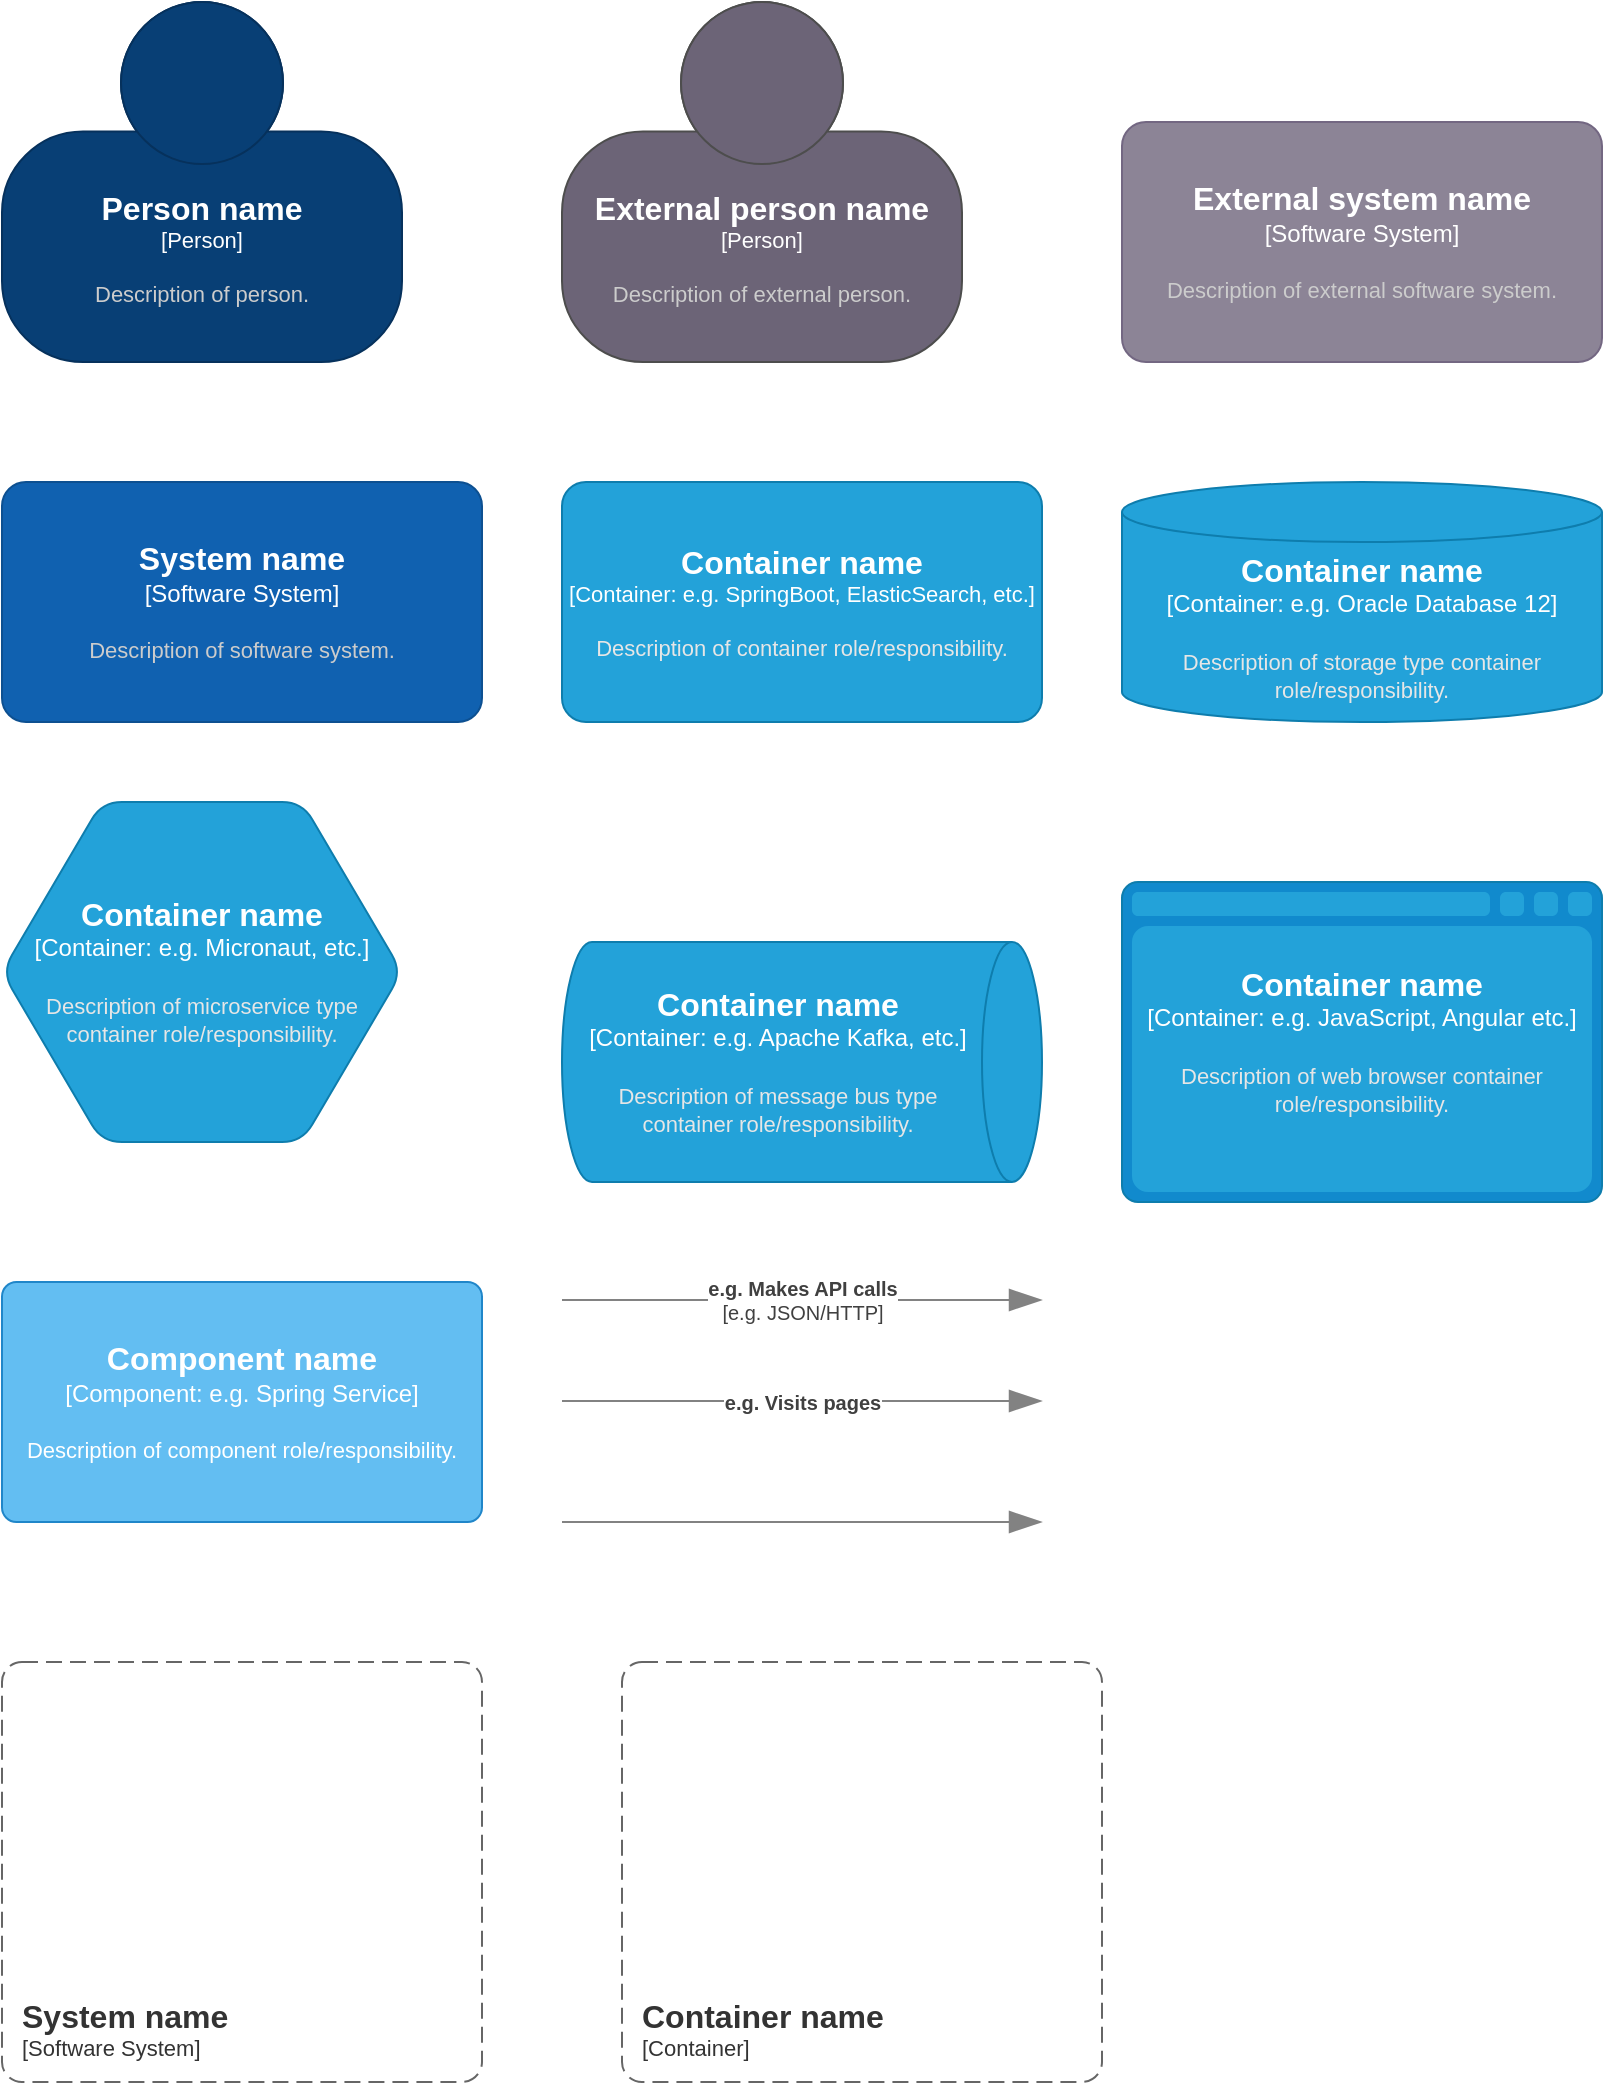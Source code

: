 <mxfile version="20.8.15" type="github" pages="8"><diagram id="RtSXXp6k332dsiQjLHmi" name="All"><mxGraphModel dx="1434" dy="796" grid="1" gridSize="10" guides="1" tooltips="1" connect="1" arrows="1" fold="1" page="1" pageScale="1" pageWidth="850" pageHeight="1100" math="0" shadow="0"><root><mxCell id="0"/><mxCell id="1" parent="0"/><object placeholders="1" c4Name="Person name" c4Type="Person" c4Description="Description of person." label="&lt;font style=&quot;font-size: 16px&quot;&gt;&lt;b&gt;%c4Name%&lt;/b&gt;&lt;/font&gt;&lt;div&gt;[%c4Type%]&lt;/div&gt;&lt;br&gt;&lt;div&gt;&lt;font style=&quot;font-size: 11px&quot;&gt;&lt;font color=&quot;#cccccc&quot;&gt;%c4Description%&lt;/font&gt;&lt;/div&gt;" id="VlzwCG2vGVR11sdrb6Ie-1"><mxCell style="html=1;fontSize=11;dashed=0;whiteSpace=wrap;fillColor=#083F75;strokeColor=#06315C;fontColor=#ffffff;shape=mxgraph.c4.person2;align=center;metaEdit=1;points=[[0.5,0,0],[1,0.5,0],[1,0.75,0],[0.75,1,0],[0.5,1,0],[0.25,1,0],[0,0.75,0],[0,0.5,0]];resizable=0;" parent="1" vertex="1"><mxGeometry x="40" y="40" width="200" height="180" as="geometry"/></mxCell></object><object placeholders="1" c4Name="External person name" c4Type="Person" c4Description="Description of external person." label="&lt;font style=&quot;font-size: 16px&quot;&gt;&lt;b&gt;%c4Name%&lt;/b&gt;&lt;/font&gt;&lt;div&gt;[%c4Type%]&lt;/div&gt;&lt;br&gt;&lt;div&gt;&lt;font style=&quot;font-size: 11px&quot;&gt;&lt;font color=&quot;#cccccc&quot;&gt;%c4Description%&lt;/font&gt;&lt;/div&gt;" id="VlzwCG2vGVR11sdrb6Ie-2"><mxCell style="html=1;fontSize=11;dashed=0;whiteSpace=wrap;fillColor=#6C6477;strokeColor=#4D4D4D;fontColor=#ffffff;shape=mxgraph.c4.person2;align=center;metaEdit=1;points=[[0.5,0,0],[1,0.5,0],[1,0.75,0],[0.75,1,0],[0.5,1,0],[0.25,1,0],[0,0.75,0],[0,0.5,0]];resizable=0;" parent="1" vertex="1"><mxGeometry x="320" y="40" width="200" height="180" as="geometry"/></mxCell></object><object placeholders="1" c4Name="System name" c4Type="Software System" c4Description="Description of software system." label="&lt;font style=&quot;font-size: 16px&quot;&gt;&lt;b&gt;%c4Name%&lt;/b&gt;&lt;/font&gt;&lt;div&gt;[%c4Type%]&lt;/div&gt;&lt;br&gt;&lt;div&gt;&lt;font style=&quot;font-size: 11px&quot;&gt;&lt;font color=&quot;#cccccc&quot;&gt;%c4Description%&lt;/font&gt;&lt;/div&gt;" id="VlzwCG2vGVR11sdrb6Ie-3"><mxCell style="rounded=1;whiteSpace=wrap;html=1;labelBackgroundColor=none;fillColor=#1061B0;fontColor=#ffffff;align=center;arcSize=10;strokeColor=#0D5091;metaEdit=1;resizable=0;points=[[0.25,0,0],[0.5,0,0],[0.75,0,0],[1,0.25,0],[1,0.5,0],[1,0.75,0],[0.75,1,0],[0.5,1,0],[0.25,1,0],[0,0.75,0],[0,0.5,0],[0,0.25,0]];" parent="1" vertex="1"><mxGeometry x="40" y="280" width="240" height="120" as="geometry"/></mxCell></object><object placeholders="1" c4Name="External system name" c4Type="Software System" c4Description="Description of external software system." label="&lt;font style=&quot;font-size: 16px&quot;&gt;&lt;b&gt;%c4Name%&lt;/b&gt;&lt;/font&gt;&lt;div&gt;[%c4Type%]&lt;/div&gt;&lt;br&gt;&lt;div&gt;&lt;font style=&quot;font-size: 11px&quot;&gt;&lt;font color=&quot;#cccccc&quot;&gt;%c4Description%&lt;/font&gt;&lt;/div&gt;" id="VlzwCG2vGVR11sdrb6Ie-4"><mxCell style="rounded=1;whiteSpace=wrap;html=1;labelBackgroundColor=none;fillColor=#8C8496;fontColor=#ffffff;align=center;arcSize=10;strokeColor=#736782;metaEdit=1;resizable=0;points=[[0.25,0,0],[0.5,0,0],[0.75,0,0],[1,0.25,0],[1,0.5,0],[1,0.75,0],[0.75,1,0],[0.5,1,0],[0.25,1,0],[0,0.75,0],[0,0.5,0],[0,0.25,0]];" parent="1" vertex="1"><mxGeometry x="600" y="100" width="240" height="120" as="geometry"/></mxCell></object><object placeholders="1" c4Name="Container name" c4Type="Container" c4Technology="e.g. SpringBoot, ElasticSearch, etc." c4Description="Description of container role/responsibility." label="&lt;font style=&quot;font-size: 16px&quot;&gt;&lt;b&gt;%c4Name%&lt;/b&gt;&lt;/font&gt;&lt;div&gt;[%c4Type%: %c4Technology%]&lt;/div&gt;&lt;br&gt;&lt;div&gt;&lt;font style=&quot;font-size: 11px&quot;&gt;&lt;font color=&quot;#E6E6E6&quot;&gt;%c4Description%&lt;/font&gt;&lt;/div&gt;" id="VlzwCG2vGVR11sdrb6Ie-5"><mxCell style="rounded=1;whiteSpace=wrap;html=1;fontSize=11;labelBackgroundColor=none;fillColor=#23A2D9;fontColor=#ffffff;align=center;arcSize=10;strokeColor=#0E7DAD;metaEdit=1;resizable=0;points=[[0.25,0,0],[0.5,0,0],[0.75,0,0],[1,0.25,0],[1,0.5,0],[1,0.75,0],[0.75,1,0],[0.5,1,0],[0.25,1,0],[0,0.75,0],[0,0.5,0],[0,0.25,0]];" parent="1" vertex="1"><mxGeometry x="320" y="280" width="240" height="120" as="geometry"/></mxCell></object><object placeholders="1" c4Type="Container name" c4Container="Container" c4Technology="e.g. Oracle Database 12" c4Description="Description of storage type container role/responsibility." label="&lt;font style=&quot;font-size: 16px&quot;&gt;&lt;b&gt;%c4Type%&lt;/b&gt;&lt;/font&gt;&lt;div&gt;[%c4Container%:&amp;nbsp;%c4Technology%]&lt;/div&gt;&lt;br&gt;&lt;div&gt;&lt;font style=&quot;font-size: 11px&quot;&gt;&lt;font color=&quot;#E6E6E6&quot;&gt;%c4Description%&lt;/font&gt;&lt;/div&gt;" id="VlzwCG2vGVR11sdrb6Ie-6"><mxCell style="shape=cylinder3;size=15;whiteSpace=wrap;html=1;boundedLbl=1;rounded=0;labelBackgroundColor=none;fillColor=#23A2D9;fontSize=12;fontColor=#ffffff;align=center;strokeColor=#0E7DAD;metaEdit=1;points=[[0.5,0,0],[1,0.25,0],[1,0.5,0],[1,0.75,0],[0.5,1,0],[0,0.75,0],[0,0.5,0],[0,0.25,0]];resizable=0;" parent="1" vertex="1"><mxGeometry x="600" y="280" width="240" height="120" as="geometry"/></mxCell></object><object placeholders="1" c4Type="Container name" c4Container="Container" c4Technology="e.g. Apache Kafka, etc." c4Description="Description of message bus type container role/responsibility." label="&lt;font style=&quot;font-size: 16px&quot;&gt;&lt;b&gt;%c4Type%&lt;/b&gt;&lt;/font&gt;&lt;div&gt;[%c4Container%:&amp;nbsp;%c4Technology%]&lt;/div&gt;&lt;br&gt;&lt;div&gt;&lt;font style=&quot;font-size: 11px&quot;&gt;&lt;font color=&quot;#E6E6E6&quot;&gt;%c4Description%&lt;/font&gt;&lt;/div&gt;" id="VlzwCG2vGVR11sdrb6Ie-8"><mxCell style="shape=cylinder3;size=15;direction=south;whiteSpace=wrap;html=1;boundedLbl=1;rounded=0;labelBackgroundColor=none;fillColor=#23A2D9;fontSize=12;fontColor=#ffffff;align=center;strokeColor=#0E7DAD;metaEdit=1;points=[[0.5,0,0],[1,0.25,0],[1,0.5,0],[1,0.75,0],[0.5,1,0],[0,0.75,0],[0,0.5,0],[0,0.25,0]];resizable=0;" parent="1" vertex="1"><mxGeometry x="320" y="510" width="240" height="120" as="geometry"/></mxCell></object><object placeholders="1" c4Type="Container name" c4Container="Container" c4Technology="e.g. JavaScript, Angular etc." c4Description="Description of web browser container role/responsibility." label="&lt;font style=&quot;font-size: 16px&quot;&gt;&lt;b&gt;%c4Type%&lt;/b&gt;&lt;/font&gt;&lt;div&gt;[%c4Container%:&amp;nbsp;%c4Technology%]&lt;/div&gt;&lt;br&gt;&lt;div&gt;&lt;font style=&quot;font-size: 11px&quot;&gt;&lt;font color=&quot;#E6E6E6&quot;&gt;%c4Description%&lt;/font&gt;&lt;/div&gt;" id="VlzwCG2vGVR11sdrb6Ie-9"><mxCell style="shape=mxgraph.c4.webBrowserContainer2;whiteSpace=wrap;html=1;boundedLbl=1;rounded=0;labelBackgroundColor=none;strokeColor=#118ACD;fillColor=#23A2D9;strokeColor=#118ACD;strokeColor2=#0E7DAD;fontSize=12;fontColor=#ffffff;align=center;metaEdit=1;points=[[0.5,0,0],[1,0.25,0],[1,0.5,0],[1,0.75,0],[0.5,1,0],[0,0.75,0],[0,0.5,0],[0,0.25,0]];resizable=0;" parent="1" vertex="1"><mxGeometry x="600" y="480" width="240" height="160" as="geometry"/></mxCell></object><object placeholders="1" c4Name="Component name" c4Type="Component" c4Technology="e.g. Spring Service" c4Description="Description of component role/responsibility." label="&lt;font style=&quot;font-size: 16px&quot;&gt;&lt;b&gt;%c4Name%&lt;/b&gt;&lt;/font&gt;&lt;div&gt;[%c4Type%: %c4Technology%]&lt;/div&gt;&lt;br&gt;&lt;div&gt;&lt;font style=&quot;font-size: 11px&quot;&gt;%c4Description%&lt;/font&gt;&lt;/div&gt;" id="VlzwCG2vGVR11sdrb6Ie-10"><mxCell style="rounded=1;whiteSpace=wrap;html=1;labelBackgroundColor=none;fillColor=#63BEF2;fontColor=#ffffff;align=center;arcSize=6;strokeColor=#2086C9;metaEdit=1;resizable=0;points=[[0.25,0,0],[0.5,0,0],[0.75,0,0],[1,0.25,0],[1,0.5,0],[1,0.75,0],[0.75,1,0],[0.5,1,0],[0.25,1,0],[0,0.75,0],[0,0.5,0],[0,0.25,0]];" parent="1" vertex="1"><mxGeometry x="40" y="680" width="240" height="120" as="geometry"/></mxCell></object><object placeholders="1" c4Type="Relationship" c4Technology="e.g. JSON/HTTP" c4Description="e.g. Makes API calls" label="&lt;div style=&quot;text-align: left&quot;&gt;&lt;div style=&quot;text-align: center&quot;&gt;&lt;b&gt;%c4Description%&lt;/b&gt;&lt;/div&gt;&lt;div style=&quot;text-align: center&quot;&gt;[%c4Technology%]&lt;/div&gt;&lt;/div&gt;" id="VlzwCG2vGVR11sdrb6Ie-13"><mxCell style="endArrow=blockThin;html=1;fontSize=10;fontColor=#404040;strokeWidth=1;endFill=1;strokeColor=#828282;elbow=vertical;metaEdit=1;endSize=14;startSize=14;jumpStyle=arc;jumpSize=16;rounded=0;edgeStyle=orthogonalEdgeStyle;" parent="1" edge="1"><mxGeometry width="240" relative="1" as="geometry"><mxPoint x="320" y="689" as="sourcePoint"/><mxPoint x="560" y="689" as="targetPoint"/></mxGeometry></mxCell></object><object placeholders="1" c4Type="Relationship" c4Description="e.g. Visits pages" label="&lt;div style=&quot;text-align: left&quot;&gt;&lt;div style=&quot;text-align: center&quot;&gt;&lt;b&gt;%c4Description%&lt;/b&gt;&lt;/div&gt;" id="VlzwCG2vGVR11sdrb6Ie-14"><mxCell style="endArrow=blockThin;html=1;fontSize=10;fontColor=#404040;strokeWidth=1;endFill=1;strokeColor=#828282;elbow=vertical;metaEdit=1;endSize=14;startSize=14;jumpStyle=arc;jumpSize=16;rounded=0;edgeStyle=orthogonalEdgeStyle;" parent="1" edge="1"><mxGeometry width="240" relative="1" as="geometry"><mxPoint x="320" y="739.5" as="sourcePoint"/><mxPoint x="560" y="739.5" as="targetPoint"/></mxGeometry></mxCell></object><object placeholders="1" c4Type="Relationship" id="VlzwCG2vGVR11sdrb6Ie-15"><mxCell style="endArrow=blockThin;html=1;fontSize=10;fontColor=#404040;strokeWidth=1;endFill=1;strokeColor=#828282;elbow=vertical;metaEdit=1;endSize=14;startSize=14;jumpStyle=arc;jumpSize=16;rounded=0;edgeStyle=orthogonalEdgeStyle;" parent="1" edge="1"><mxGeometry width="240" relative="1" as="geometry"><mxPoint x="320" y="800" as="sourcePoint"/><mxPoint x="560" y="800" as="targetPoint"/></mxGeometry></mxCell></object><object placeholders="1" c4Name="System name" c4Type="SystemScopeBoundary" c4Application="Software System" label="&lt;font style=&quot;font-size: 16px&quot;&gt;&lt;b&gt;&lt;div style=&quot;text-align: left&quot;&gt;%c4Name%&lt;/div&gt;&lt;/b&gt;&lt;/font&gt;&lt;div style=&quot;text-align: left&quot;&gt;[%c4Application%]&lt;/div&gt;" id="VlzwCG2vGVR11sdrb6Ie-16"><mxCell style="rounded=1;fontSize=11;whiteSpace=wrap;html=1;dashed=1;arcSize=20;fillColor=none;strokeColor=#666666;fontColor=#333333;labelBackgroundColor=none;align=left;verticalAlign=bottom;labelBorderColor=none;spacingTop=0;spacing=10;dashPattern=8 4;metaEdit=1;rotatable=0;perimeter=rectanglePerimeter;noLabel=0;labelPadding=0;allowArrows=0;connectable=0;expand=0;recursiveResize=0;editable=1;pointerEvents=0;absoluteArcSize=1;points=[[0.25,0,0],[0.5,0,0],[0.75,0,0],[1,0.25,0],[1,0.5,0],[1,0.75,0],[0.75,1,0],[0.5,1,0],[0.25,1,0],[0,0.75,0],[0,0.5,0],[0,0.25,0]];" parent="1" vertex="1"><mxGeometry x="40" y="870" width="240" height="210" as="geometry"/></mxCell></object><object placeholders="1" c4Name="Container name" c4Type="ContainerScopeBoundary" c4Application="Container" label="&lt;font style=&quot;font-size: 16px&quot;&gt;&lt;b&gt;&lt;div style=&quot;text-align: left&quot;&gt;%c4Name%&lt;/div&gt;&lt;/b&gt;&lt;/font&gt;&lt;div style=&quot;text-align: left&quot;&gt;[%c4Application%]&lt;/div&gt;" id="VlzwCG2vGVR11sdrb6Ie-17"><mxCell style="rounded=1;fontSize=11;whiteSpace=wrap;html=1;dashed=1;arcSize=20;fillColor=none;strokeColor=#666666;fontColor=#333333;labelBackgroundColor=none;align=left;verticalAlign=bottom;labelBorderColor=none;spacingTop=0;spacing=10;dashPattern=8 4;metaEdit=1;rotatable=0;perimeter=rectanglePerimeter;noLabel=0;labelPadding=0;allowArrows=0;connectable=0;expand=0;recursiveResize=0;editable=1;pointerEvents=0;absoluteArcSize=1;points=[[0.25,0,0],[0.5,0,0],[0.75,0,0],[1,0.25,0],[1,0.5,0],[1,0.75,0],[0.75,1,0],[0.5,1,0],[0.25,1,0],[0,0.75,0],[0,0.5,0],[0,0.25,0]];" parent="1" vertex="1"><mxGeometry x="350" y="870" width="240" height="210" as="geometry"/></mxCell></object><object placeholders="1" c4Type="Container name" c4Container="Container" c4Technology="e.g. Micronaut, etc." c4Description="Description of microservice type container role/responsibility." label="&lt;font style=&quot;font-size: 16px&quot;&gt;&lt;b&gt;%c4Type%&lt;/b&gt;&lt;/font&gt;&lt;div&gt;[%c4Container%:&amp;nbsp;%c4Technology%]&lt;/div&gt;&lt;br&gt;&lt;div&gt;&lt;font style=&quot;font-size: 11px&quot;&gt;&lt;font color=&quot;#E6E6E6&quot;&gt;%c4Description%&lt;/font&gt;&lt;/div&gt;" id="9G-oe269B0ecOWfBJJ9C-1"><mxCell style="shape=hexagon;size=50;perimeter=hexagonPerimeter2;whiteSpace=wrap;html=1;fixedSize=1;rounded=1;labelBackgroundColor=none;fillColor=#23A2D9;fontSize=12;fontColor=#ffffff;align=center;strokeColor=#0E7DAD;metaEdit=1;points=[[0.5,0,0],[1,0.25,0],[1,0.5,0],[1,0.75,0],[0.5,1,0],[0,0.75,0],[0,0.5,0],[0,0.25,0]];resizable=0;" parent="1" vertex="1"><mxGeometry x="40" y="440" width="200" height="170" as="geometry"/></mxCell></object></root></mxGraphModel></diagram><diagram id="i3xjEShCuxCEdw9QDuNd" name="Legend"><mxGraphModel dx="1434" dy="796" grid="0" gridSize="10" guides="1" tooltips="1" connect="1" arrows="1" fold="1" page="1" pageScale="1" pageWidth="850" pageHeight="1100" math="0" shadow="0"><root><mxCell id="0"/><mxCell id="1" parent="0"/><mxCell id="Px5ixx0IJOMnIOFym_Bu-1" value="Màu sắc trong mô hình C4" style="align=left;fontSize=16;fontStyle=1;strokeColor=none;fillColor=none;fontColor=#4D4D4D;spacingTop=-8;resizable=0;" parent="1" vertex="1"><mxGeometry x="299" y="92" width="180" height="30" as="geometry"/></mxCell><mxCell id="8sGGbd8OrInd46BAbg4h-1" value="&lt;div style=&quot;text-align: left&quot;&gt;&lt;div style=&quot;text-align: center&quot;&gt;&lt;b&gt;Gọi API tới&lt;/b&gt;&lt;/div&gt;&lt;div style=&quot;text-align: center&quot;&gt;[JSON/HTTPS]&lt;/div&gt;&lt;/div&gt;" style="edgeStyle=none;rounded=0;html=1;jettySize=auto;orthogonalLoop=1;strokeColor=#000000;strokeWidth=1;fontColor=#000000;jumpStyle=none;" parent="1" edge="1"><mxGeometry width="200" relative="1" as="geometry"><mxPoint x="274" y="469" as="sourcePoint"/><mxPoint x="474" y="469" as="targetPoint"/></mxGeometry></mxCell><mxCell id="8sGGbd8OrInd46BAbg4h-2" value="&lt;div style=&quot;text-align: left&quot;&gt;&lt;div style=&quot;text-align: center&quot;&gt;&lt;b&gt;Gửi message cập nhật&lt;/b&gt;&lt;/div&gt;&lt;div style=&quot;text-align: center&quot;&gt;[Topic Kafka X]&lt;/div&gt;&lt;/div&gt;" style="edgeStyle=none;rounded=0;html=1;jettySize=auto;orthogonalLoop=1;strokeColor=#000000;strokeWidth=1;fontColor=#000000;jumpStyle=none;dashed=1;" parent="1" edge="1"><mxGeometry width="200" relative="1" as="geometry"><mxPoint x="274" y="549" as="sourcePoint"/><mxPoint x="474" y="549" as="targetPoint"/></mxGeometry></mxCell><mxCell id="Px5ixx0IJOMnIOFym_Bu-2" value="" style="shape=table;html=1;whiteSpace=wrap;startSize=0;container=1;collapsible=0;childLayout=tableLayout;fillColor=none;align=left;spacingLeft=9;strokeColor=none;rounded=1;arcSize=11;fontColor=#FFFFFF;resizable=0;points=[[0.25,0,0],[0.5,0,0],[0.75,0,0],[1,0.25,0],[1,0.5,0],[1,0.75,0],[0.75,1,0],[0.5,1,0],[0.25,1,0],[0,0.75,0],[0,0.5,0],[0,0.25,0]];fontSize=14;fontFamily=Times New Roman;" parent="1" vertex="1"><mxGeometry x="299" y="122" width="180" height="240" as="geometry"/></mxCell><mxCell id="Px5ixx0IJOMnIOFym_Bu-3" value="Người dùng nội bộ VNPT" style="shape=partialRectangle;html=1;whiteSpace=wrap;connectable=0;fillColor=#1E4074;top=0;left=0;bottom=0;right=0;overflow=hidden;pointerEvents=1;align=left;spacingLeft=9;strokeColor=none;fontColor=#FFFFFF;fontSize=14;fontFamily=Times New Roman;" parent="Px5ixx0IJOMnIOFym_Bu-2" vertex="1"><mxGeometry width="180" height="40" as="geometry"/></mxCell><mxCell id="Px5ixx0IJOMnIOFym_Bu-4" value="Hệ thống nội bộ VNPT" style="shape=partialRectangle;html=1;whiteSpace=wrap;connectable=0;fillColor=#3162AF;top=0;left=0;bottom=0;right=0;overflow=hidden;pointerEvents=1;align=left;spacingLeft=9;fontColor=#FFFFFF;fontSize=14;fontFamily=Times New Roman;" parent="Px5ixx0IJOMnIOFym_Bu-2" vertex="1"><mxGeometry y="40" width="180" height="40" as="geometry"/></mxCell><mxCell id="Px5ixx0IJOMnIOFym_Bu-5" value="Thành phần độc lập trong hệ thống (Container)" style="shape=partialRectangle;html=1;whiteSpace=wrap;connectable=0;fillColor=#52A2D8;top=0;left=0;bottom=0;right=0;overflow=hidden;pointerEvents=1;align=left;spacingLeft=9;fontColor=#FFFFFF;fontSize=14;fontFamily=Times New Roman;" parent="Px5ixx0IJOMnIOFym_Bu-2" vertex="1"><mxGeometry y="80" width="180" height="40" as="geometry"/></mxCell><mxCell id="Px5ixx0IJOMnIOFym_Bu-6" value="Cấu phần độc lập trong thành phần (Component)" style="shape=partialRectangle;html=1;whiteSpace=wrap;connectable=0;fillColor=#7CBEF1;top=0;left=0;bottom=0;right=0;overflow=hidden;pointerEvents=1;align=left;spacingLeft=9;fontColor=#FFFFFF;fontSize=14;fontFamily=Times New Roman;" parent="Px5ixx0IJOMnIOFym_Bu-2" vertex="1"><mxGeometry y="120" width="180" height="40" as="geometry"/></mxCell><mxCell id="Px5ixx0IJOMnIOFym_Bu-7" value="Người dùng ngoài VNPT" style="shape=partialRectangle;html=1;whiteSpace=wrap;connectable=0;fillColor=#6B6477;top=0;left=0;bottom=0;right=0;overflow=hidden;pointerEvents=1;align=left;spacingLeft=9;fontColor=#FFFFFF;fontSize=14;fontFamily=Times New Roman;" parent="Px5ixx0IJOMnIOFym_Bu-2" vertex="1"><mxGeometry y="160" width="180" height="40" as="geometry"/></mxCell><mxCell id="Px5ixx0IJOMnIOFym_Bu-8" value="Hệ thống ngoài VNPT" style="shape=partialRectangle;html=1;whiteSpace=wrap;connectable=0;fillColor=#8B8496;top=0;left=0;bottom=0;right=0;overflow=hidden;pointerEvents=1;align=left;spacingLeft=9;fontColor=#FFFFFF;fontSize=14;fontFamily=Times New Roman;" parent="Px5ixx0IJOMnIOFym_Bu-2" vertex="1"><mxGeometry y="200" width="180" height="40" as="geometry"/></mxCell></root></mxGraphModel></diagram><diagram id="Z1Ou2w_oKCwJ7B86oEQ1" name="Context"><mxGraphModel dx="1434" dy="796" grid="0" gridSize="10" guides="1" tooltips="1" connect="1" arrows="1" fold="1" page="1" pageScale="1" pageWidth="850" pageHeight="1100" math="0" shadow="0"><root><mxCell id="0"/><mxCell id="1" parent="0"/><mxCell id="IA3JZWvszIEx5TnqIsVV-4" value="Tạo, chuyển, phân công&lt;br&gt;sử dụng&lt;br&gt;[UI]" style="edgeStyle=orthogonalEdgeStyle;rounded=0;orthogonalLoop=1;jettySize=auto;html=1;" edge="1" parent="1" source="slh87YfDgtE8-681A5te-1" target="IA3JZWvszIEx5TnqIsVV-3"><mxGeometry relative="1" as="geometry"/></mxCell><object placeholders="1" c4Name="Người dùng" c4Type="Person" c4Description="Người dùng hệ thống iOffice" label="&lt;font style=&quot;font-size: 16px&quot;&gt;&lt;b&gt;%c4Name%&lt;/b&gt;&lt;/font&gt;&lt;div&gt;[%c4Type%]&lt;/div&gt;&lt;br&gt;&lt;div&gt;&lt;font style=&quot;font-size: 11px&quot;&gt;&lt;font color=&quot;#cccccc&quot;&gt;%c4Description%&lt;/font&gt;&lt;/div&gt;" id="slh87YfDgtE8-681A5te-1"><mxCell style="html=1;fontSize=11;dashed=0;whiteSpace=wrap;fillColor=#083F75;strokeColor=#06315C;fontColor=#ffffff;shape=mxgraph.c4.person2;align=center;metaEdit=1;points=[[0.5,0,0],[1,0.5,0],[1,0.75,0],[0.75,1,0],[0.5,1,0],[0.25,1,0],[0,0.75,0],[0,0.5,0]];resizable=0;" parent="1" vertex="1"><mxGeometry x="460" y="80" width="200" height="180" as="geometry"/></mxCell></object><mxCell id="IA3JZWvszIEx5TnqIsVV-6" value="Đưa dữ liệu lên&lt;br&gt;[HTTPS]" style="edgeStyle=orthogonalEdgeStyle;rounded=0;orthogonalLoop=1;jettySize=auto;html=1;entryX=0;entryY=0.5;entryDx=0;entryDy=0;entryPerimeter=0;" edge="1" parent="1" source="IA3JZWvszIEx5TnqIsVV-3" target="IA3JZWvszIEx5TnqIsVV-5"><mxGeometry relative="1" as="geometry"/></mxCell><mxCell id="IA3JZWvszIEx5TnqIsVV-8" value="Sử dụng dịch vụ hạ tầng&lt;br&gt;[UI, SDK]" style="edgeStyle=orthogonalEdgeStyle;rounded=0;orthogonalLoop=1;jettySize=auto;html=1;entryX=0.5;entryY=0;entryDx=0;entryDy=0;entryPerimeter=0;" edge="1" parent="1" source="IA3JZWvszIEx5TnqIsVV-3" target="IA3JZWvszIEx5TnqIsVV-7"><mxGeometry relative="1" as="geometry"/></mxCell><object placeholders="1" c4Name="Hệ thống iOffice" c4Type="Software System" c4Description="Cung cấp các chức năng quản lý văn bản, công việc..." label="&lt;font style=&quot;font-size: 16px&quot;&gt;&lt;b&gt;%c4Name%&lt;/b&gt;&lt;/font&gt;&lt;div&gt;[%c4Type%]&lt;/div&gt;&lt;br&gt;&lt;div&gt;&lt;font style=&quot;font-size: 11px&quot;&gt;&lt;font color=&quot;#cccccc&quot;&gt;%c4Description%&lt;/font&gt;&lt;/div&gt;" id="IA3JZWvszIEx5TnqIsVV-3"><mxCell style="rounded=1;whiteSpace=wrap;html=1;labelBackgroundColor=none;fillColor=#1061B0;fontColor=#ffffff;align=center;arcSize=10;strokeColor=#0D5091;metaEdit=1;resizable=0;points=[[0.25,0,0],[0.5,0,0],[0.75,0,0],[1,0.25,0],[1,0.5,0],[1,0.75,0],[0.75,1,0],[0.5,1,0],[0.25,1,0],[0,0.75,0],[0,0.5,0],[0,0.25,0]];" vertex="1" parent="1"><mxGeometry x="440" y="360" width="240" height="120" as="geometry"/></mxCell></object><object placeholders="1" c4Name="Trục liên thông văn bản LGSP" c4Type="Software System" c4Description="Nền tảng tích hợp dịch vụ cho các bộ, ban, ngành" label="&lt;font style=&quot;font-size: 16px&quot;&gt;&lt;b&gt;%c4Name%&lt;/b&gt;&lt;/font&gt;&lt;div&gt;[%c4Type%]&lt;/div&gt;&lt;br&gt;&lt;div&gt;&lt;font style=&quot;font-size: 11px&quot;&gt;&lt;font color=&quot;#cccccc&quot;&gt;%c4Description%&lt;/font&gt;&lt;/div&gt;" id="IA3JZWvszIEx5TnqIsVV-5"><mxCell style="rounded=1;whiteSpace=wrap;html=1;labelBackgroundColor=none;fillColor=#8C8496;fontColor=#ffffff;align=center;arcSize=10;strokeColor=#736782;metaEdit=1;resizable=0;points=[[0.25,0,0],[0.5,0,0],[0.75,0,0],[1,0.25,0],[1,0.5,0],[1,0.75,0],[0.75,1,0],[0.5,1,0],[0.25,1,0],[0,0.75,0],[0,0.5,0],[0,0.25,0]];" vertex="1" parent="1"><mxGeometry x="800" y="360" width="240" height="120" as="geometry"/></mxCell></object><object placeholders="1" c4Name="IDG" c4Type="Software System" c4Description="Cung cấp các dịch vụ hạ tầng nền tảng: Kafka, Redis và MinIO" label="&lt;font style=&quot;font-size: 16px&quot;&gt;&lt;b&gt;%c4Name%&lt;/b&gt;&lt;/font&gt;&lt;div&gt;[%c4Type%]&lt;/div&gt;&lt;br&gt;&lt;div&gt;&lt;font style=&quot;font-size: 11px&quot;&gt;&lt;font color=&quot;#cccccc&quot;&gt;%c4Description%&lt;/font&gt;&lt;/div&gt;" id="IA3JZWvszIEx5TnqIsVV-7"><mxCell style="rounded=1;whiteSpace=wrap;html=1;labelBackgroundColor=none;fillColor=#8C8496;fontColor=#ffffff;align=center;arcSize=10;strokeColor=#736782;metaEdit=1;resizable=0;points=[[0.25,0,0],[0.5,0,0],[0.75,0,0],[1,0.25,0],[1,0.5,0],[1,0.75,0],[0.75,1,0],[0.5,1,0],[0.25,1,0],[0,0.75,0],[0,0.5,0],[0,0.25,0]];" vertex="1" parent="1"><mxGeometry x="440" y="580" width="240" height="120" as="geometry"/></mxCell></object><mxCell id="IA3JZWvszIEx5TnqIsVV-10" value="Truy xuất thông tin&lt;br&gt;[HTTPS]" style="edgeStyle=orthogonalEdgeStyle;rounded=0;orthogonalLoop=1;jettySize=auto;html=1;entryX=0;entryY=0.5;entryDx=0;entryDy=0;entryPerimeter=0;" edge="1" parent="1" source="IA3JZWvszIEx5TnqIsVV-9" target="IA3JZWvszIEx5TnqIsVV-3"><mxGeometry relative="1" as="geometry"/></mxCell><object placeholders="1" c4Name="Hệ thống ERP nội bộ" c4Type="Software System" c4Description="Hệ thống ERP nội bộ cần truy xuất thông tin văn bản" label="&lt;font style=&quot;font-size: 16px&quot;&gt;&lt;b&gt;%c4Name%&lt;/b&gt;&lt;/font&gt;&lt;div&gt;[%c4Type%]&lt;/div&gt;&lt;br&gt;&lt;div&gt;&lt;font style=&quot;font-size: 11px&quot;&gt;&lt;font color=&quot;#cccccc&quot;&gt;%c4Description%&lt;/font&gt;&lt;/div&gt;" id="IA3JZWvszIEx5TnqIsVV-9"><mxCell style="rounded=1;whiteSpace=wrap;html=1;labelBackgroundColor=none;fillColor=#8C8496;fontColor=#ffffff;align=center;arcSize=10;strokeColor=#736782;metaEdit=1;resizable=0;points=[[0.25,0,0],[0.5,0,0],[0.75,0,0],[1,0.25,0],[1,0.5,0],[1,0.75,0],[0.75,1,0],[0.5,1,0],[0.25,1,0],[0,0.75,0],[0,0.5,0],[0,0.25,0]];" vertex="1" parent="1"><mxGeometry x="80" y="360" width="240" height="120" as="geometry"/></mxCell></object></root></mxGraphModel></diagram><diagram id="GKM1nRY_IemTUTXnZogs" name="Container"><mxGraphModel dx="1434" dy="796" grid="1" gridSize="10" guides="1" tooltips="1" connect="1" arrows="1" fold="1" page="1" pageScale="1" pageWidth="850" pageHeight="1100" math="0" shadow="0"><root><mxCell id="0"/><mxCell id="1" parent="0"/><mxCell id="PfK4EFm7Z74BBvSx9W-E-10" value="Sử dụng chức năng&lt;br&gt;[UI]" style="edgeStyle=orthogonalEdgeStyle;rounded=0;orthogonalLoop=1;jettySize=auto;html=1;entryX=0.5;entryY=0;entryDx=0;entryDy=0;entryPerimeter=0;" edge="1" parent="1" source="PfK4EFm7Z74BBvSx9W-E-1" target="PfK4EFm7Z74BBvSx9W-E-3"><mxGeometry relative="1" as="geometry"/></mxCell><object placeholders="1" c4Name="Người dùng" c4Type="Person" c4Description="Người sử dụng hệ thống" label="&lt;font style=&quot;font-size: 16px&quot;&gt;&lt;b&gt;%c4Name%&lt;/b&gt;&lt;/font&gt;&lt;div&gt;[%c4Type%]&lt;/div&gt;&lt;br&gt;&lt;div&gt;&lt;font style=&quot;font-size: 11px&quot;&gt;&lt;font color=&quot;#cccccc&quot;&gt;%c4Description%&lt;/font&gt;&lt;/div&gt;" id="PfK4EFm7Z74BBvSx9W-E-1"><mxCell style="html=1;fontSize=11;dashed=0;whiteSpace=wrap;fillColor=#083F75;strokeColor=#06315C;fontColor=#ffffff;shape=mxgraph.c4.person2;align=center;metaEdit=1;points=[[0.5,0,0],[1,0.5,0],[1,0.75,0],[0.75,1,0],[0.5,1,0],[0.25,1,0],[0,0.75,0],[0,0.5,0]];resizable=0;" vertex="1" parent="1"><mxGeometry x="240" y="80" width="200" height="180" as="geometry"/></mxCell></object><mxCell id="PfK4EFm7Z74BBvSx9W-E-8" value="Gọi API xử lý và lấy thông tin&lt;br&gt;[HTTPS]" style="edgeStyle=orthogonalEdgeStyle;rounded=0;orthogonalLoop=1;jettySize=auto;html=1;entryX=0.5;entryY=0;entryDx=0;entryDy=0;entryPerimeter=0;" edge="1" parent="1" source="PfK4EFm7Z74BBvSx9W-E-3" target="PfK4EFm7Z74BBvSx9W-E-4"><mxGeometry relative="1" as="geometry"/></mxCell><object placeholders="1" c4Type="Web portal" c4Container="Container" c4Technology="Angular" c4Description="Trang web cung cấp giao diện" label="&lt;font style=&quot;font-size: 16px&quot;&gt;&lt;b&gt;%c4Type%&lt;/b&gt;&lt;/font&gt;&lt;div&gt;[%c4Container%:&amp;nbsp;%c4Technology%]&lt;/div&gt;&lt;br&gt;&lt;div&gt;&lt;font style=&quot;font-size: 11px&quot;&gt;&lt;font color=&quot;#E6E6E6&quot;&gt;%c4Description%&lt;/font&gt;&lt;/div&gt;" id="PfK4EFm7Z74BBvSx9W-E-3"><mxCell style="shape=mxgraph.c4.webBrowserContainer2;whiteSpace=wrap;html=1;boundedLbl=1;rounded=0;labelBackgroundColor=none;strokeColor=#118ACD;fillColor=#23A2D9;strokeColor=#118ACD;strokeColor2=#0E7DAD;fontSize=12;fontColor=#ffffff;align=center;metaEdit=1;points=[[0.5,0,0],[1,0.25,0],[1,0.5,0],[1,0.75,0],[0.5,1,0],[0,0.75,0],[0,0.5,0],[0,0.25,0]];resizable=0;" vertex="1" parent="1"><mxGeometry x="220" y="360" width="240" height="160" as="geometry"/></mxCell></object><mxCell id="PfK4EFm7Z74BBvSx9W-E-9" value="Ghi và đọc dữ liệu&lt;br&gt;[JDBC]" style="edgeStyle=orthogonalEdgeStyle;rounded=0;orthogonalLoop=1;jettySize=auto;html=1;entryX=0.5;entryY=0;entryDx=0;entryDy=0;entryPerimeter=0;" edge="1" parent="1" source="PfK4EFm7Z74BBvSx9W-E-4" target="PfK4EFm7Z74BBvSx9W-E-5"><mxGeometry relative="1" as="geometry"/></mxCell><mxCell id="PfK4EFm7Z74BBvSx9W-E-11" value="Ghi và đọc dữ liệu&lt;br&gt;[SDK]" style="edgeStyle=orthogonalEdgeStyle;rounded=0;orthogonalLoop=1;jettySize=auto;html=1;entryX=0;entryY=0.5;entryDx=0;entryDy=0;entryPerimeter=0;" edge="1" parent="1" source="PfK4EFm7Z74BBvSx9W-E-4" target="PfK4EFm7Z74BBvSx9W-E-7"><mxGeometry relative="1" as="geometry"/></mxCell><object placeholders="1" c4Name="Web API" c4Type="Container" c4Technology="SpringBoot" c4Description="Cung cấp API xử lý và lấy dữ liệu" label="&lt;font style=&quot;font-size: 16px&quot;&gt;&lt;b&gt;%c4Name%&lt;/b&gt;&lt;/font&gt;&lt;div&gt;[%c4Type%: %c4Technology%]&lt;/div&gt;&lt;br&gt;&lt;div&gt;&lt;font style=&quot;font-size: 11px&quot;&gt;&lt;font color=&quot;#E6E6E6&quot;&gt;%c4Description%&lt;/font&gt;&lt;/div&gt;" id="PfK4EFm7Z74BBvSx9W-E-4"><mxCell style="rounded=1;whiteSpace=wrap;html=1;fontSize=11;labelBackgroundColor=none;fillColor=#23A2D9;fontColor=#ffffff;align=center;arcSize=10;strokeColor=#0E7DAD;metaEdit=1;resizable=0;points=[[0.25,0,0],[0.5,0,0],[0.75,0,0],[1,0.25,0],[1,0.5,0],[1,0.75,0],[0.75,1,0],[0.5,1,0],[0.25,1,0],[0,0.75,0],[0,0.5,0],[0,0.25,0]];" vertex="1" parent="1"><mxGeometry x="220" y="620" width="240" height="120" as="geometry"/></mxCell></object><object placeholders="1" c4Type="DB" c4Container="Container" c4Technology="MongoDB" c4Description="Cơ sở dữ liệu lưu trữ thông tin người dùng và nghiệp vụ" label="&lt;font style=&quot;font-size: 16px&quot;&gt;&lt;b&gt;%c4Type%&lt;/b&gt;&lt;/font&gt;&lt;div&gt;[%c4Container%:&amp;nbsp;%c4Technology%]&lt;/div&gt;&lt;br&gt;&lt;div&gt;&lt;font style=&quot;font-size: 11px&quot;&gt;&lt;font color=&quot;#E6E6E6&quot;&gt;%c4Description%&lt;/font&gt;&lt;/div&gt;" id="PfK4EFm7Z74BBvSx9W-E-5"><mxCell style="shape=cylinder3;size=15;whiteSpace=wrap;html=1;boundedLbl=1;rounded=0;labelBackgroundColor=none;fillColor=#23A2D9;fontSize=12;fontColor=#ffffff;align=center;strokeColor=#0E7DAD;metaEdit=1;points=[[0.5,0,0],[1,0.25,0],[1,0.5,0],[1,0.75,0],[0.5,1,0],[0,0.75,0],[0,0.5,0],[0,0.25,0]];resizable=0;" vertex="1" parent="1"><mxGeometry x="220" y="840" width="240" height="120" as="geometry"/></mxCell></object><object placeholders="1" c4Name="Redis (IDG)" c4Type="Software System" c4Description="Dịch vụ nền tảng Cache do IDG cung cấp" label="&lt;font style=&quot;font-size: 16px&quot;&gt;&lt;b&gt;%c4Name%&lt;/b&gt;&lt;/font&gt;&lt;div&gt;[%c4Type%]&lt;/div&gt;&lt;br&gt;&lt;div&gt;&lt;font style=&quot;font-size: 11px&quot;&gt;&lt;font color=&quot;#cccccc&quot;&gt;%c4Description%&lt;/font&gt;&lt;/div&gt;" id="PfK4EFm7Z74BBvSx9W-E-7"><mxCell style="rounded=1;whiteSpace=wrap;html=1;labelBackgroundColor=none;fillColor=#8C8496;fontColor=#ffffff;align=center;arcSize=10;strokeColor=#736782;metaEdit=1;resizable=0;points=[[0.25,0,0],[0.5,0,0],[0.75,0,0],[1,0.25,0],[1,0.5,0],[1,0.75,0],[0.75,1,0],[0.5,1,0],[0.25,1,0],[0,0.75,0],[0,0.5,0],[0,0.25,0]];" vertex="1" parent="1"><mxGeometry x="600" y="620" width="240" height="120" as="geometry"/></mxCell></object><object placeholders="1" c4Name="Hệ thống iOffice" c4Type="SystemScopeBoundary" c4Application="Software System" label="&lt;font style=&quot;font-size: 16px&quot;&gt;&lt;b&gt;&lt;div style=&quot;text-align: left&quot;&gt;%c4Name%&lt;/div&gt;&lt;/b&gt;&lt;/font&gt;&lt;div style=&quot;text-align: left&quot;&gt;[%c4Application%]&lt;/div&gt;" id="SHt6y-ypIXCAF1JL4jmg-1"><mxCell style="rounded=1;fontSize=11;whiteSpace=wrap;html=1;dashed=1;arcSize=20;fillColor=none;strokeColor=#666666;fontColor=#333333;labelBackgroundColor=none;align=left;verticalAlign=bottom;labelBorderColor=none;spacingTop=0;spacing=10;dashPattern=8 4;metaEdit=1;rotatable=0;perimeter=rectanglePerimeter;noLabel=0;labelPadding=0;allowArrows=0;connectable=0;expand=0;recursiveResize=0;editable=1;pointerEvents=0;absoluteArcSize=1;points=[[0.25,0,0],[0.5,0,0],[0.75,0,0],[1,0.25,0],[1,0.5,0],[1,0.75,0],[0.75,1,0],[0.5,1,0],[0.25,1,0],[0,0.75,0],[0,0.5,0],[0,0.25,0]];" vertex="1" parent="1"><mxGeometry x="130" y="340" width="400" height="680" as="geometry"/></mxCell></object></root></mxGraphModel></diagram><diagram name="Copy of Container" id="M3r5YvQp99bkxBujnQmV"><mxGraphModel dx="1434" dy="796" grid="1" gridSize="10" guides="1" tooltips="1" connect="1" arrows="1" fold="1" page="1" pageScale="1" pageWidth="850" pageHeight="1100" math="0" shadow="0"><root><mxCell id="UUDdfwU1lcKp6fh_pnvn-0"/><mxCell id="UUDdfwU1lcKp6fh_pnvn-1" parent="UUDdfwU1lcKp6fh_pnvn-0"/><mxCell id="UUDdfwU1lcKp6fh_pnvn-4" value="Gọi API xử lý và lấy thông tin&lt;br&gt;[HTTPS]" style="edgeStyle=orthogonalEdgeStyle;rounded=0;orthogonalLoop=1;jettySize=auto;html=1;entryX=0.5;entryY=0;entryDx=0;entryDy=0;entryPerimeter=0;" edge="1" parent="UUDdfwU1lcKp6fh_pnvn-1" source="UUDdfwU1lcKp6fh_pnvn-5" target="UUDdfwU1lcKp6fh_pnvn-8"><mxGeometry x="0.417" relative="1" as="geometry"><mxPoint as="offset"/></mxGeometry></mxCell><object placeholders="1" c4Type="Web portal" c4Container="Container" c4Technology="Angular" c4Description="Trang web cung cấp giao diện" label="&lt;font style=&quot;font-size: 16px&quot;&gt;&lt;b&gt;%c4Type%&lt;/b&gt;&lt;/font&gt;&lt;div&gt;[%c4Container%:&amp;nbsp;%c4Technology%]&lt;/div&gt;&lt;br&gt;&lt;div&gt;&lt;font style=&quot;font-size: 11px&quot;&gt;&lt;font color=&quot;#E6E6E6&quot;&gt;%c4Description%&lt;/font&gt;&lt;/div&gt;" id="UUDdfwU1lcKp6fh_pnvn-5"><mxCell style="shape=mxgraph.c4.webBrowserContainer2;whiteSpace=wrap;html=1;boundedLbl=1;rounded=0;labelBackgroundColor=none;strokeColor=#118ACD;fillColor=#23A2D9;strokeColor=#118ACD;strokeColor2=#0E7DAD;fontSize=12;fontColor=#ffffff;align=center;metaEdit=1;points=[[0.5,0,0],[1,0.25,0],[1,0.5,0],[1,0.75,0],[0.5,1,0],[0,0.75,0],[0,0.5,0],[0,0.25,0]];resizable=0;" vertex="1" parent="UUDdfwU1lcKp6fh_pnvn-1"><mxGeometry x="200" y="210" width="240" height="160" as="geometry"/></mxCell></object><mxCell id="UUDdfwU1lcKp6fh_pnvn-6" value="Ghi và đọc dữ liệu&lt;br&gt;[JDBC]" style="edgeStyle=orthogonalEdgeStyle;rounded=0;orthogonalLoop=1;jettySize=auto;html=1;entryX=0.5;entryY=0;entryDx=0;entryDy=0;entryPerimeter=0;" edge="1" parent="UUDdfwU1lcKp6fh_pnvn-1" source="UUDdfwU1lcKp6fh_pnvn-8" target="UUDdfwU1lcKp6fh_pnvn-9"><mxGeometry x="0.333" relative="1" as="geometry"><mxPoint as="offset"/></mxGeometry></mxCell><mxCell id="YtKeabhbWiy2Q9NrGhls-27" style="edgeStyle=orthogonalEdgeStyle;rounded=0;orthogonalLoop=1;jettySize=auto;html=1;fontSize=11;" edge="1" parent="UUDdfwU1lcKp6fh_pnvn-1" source="UUDdfwU1lcKp6fh_pnvn-8" target="UUDdfwU1lcKp6fh_pnvn-10"><mxGeometry relative="1" as="geometry"><Array as="points"><mxPoint x="580" y="660"/></Array></mxGeometry></mxCell><mxCell id="YtKeabhbWiy2Q9NrGhls-29" value="Ghi và đọc dữ liệu&lt;br style=&quot;border-color: var(--border-color);&quot;&gt;[JDBC]" style="edgeLabel;html=1;align=center;verticalAlign=middle;resizable=0;points=[];fontSize=11;" vertex="1" connectable="0" parent="YtKeabhbWiy2Q9NrGhls-27"><mxGeometry x="0.539" y="-1" relative="1" as="geometry"><mxPoint as="offset"/></mxGeometry></mxCell><object placeholders="1" c4Name="Web API" c4Type="Container" c4Technology="SpringBoot" c4Description="Cung cấp API xử lý và lấy dữ liệu" label="&lt;font style=&quot;font-size: 16px&quot;&gt;&lt;b&gt;%c4Name%&lt;/b&gt;&lt;/font&gt;&lt;div&gt;[%c4Type%: %c4Technology%]&lt;/div&gt;&lt;br&gt;&lt;div&gt;&lt;font style=&quot;font-size: 11px&quot;&gt;&lt;font color=&quot;#E6E6E6&quot;&gt;%c4Description%&lt;/font&gt;&lt;/div&gt;" id="UUDdfwU1lcKp6fh_pnvn-8"><mxCell style="rounded=1;whiteSpace=wrap;html=1;fontSize=11;labelBackgroundColor=none;fillColor=#23A2D9;fontColor=#ffffff;align=center;arcSize=10;strokeColor=#0E7DAD;metaEdit=1;resizable=0;points=[[0.25,0,0],[0.5,0,0],[0.75,0,0],[1,0.25,0],[1,0.5,0],[1,0.75,0],[0.75,1,0],[0.5,1,0],[0.25,1,0],[0,0.75,0],[0,0.5,0],[0,0.25,0]];" vertex="1" parent="UUDdfwU1lcKp6fh_pnvn-1"><mxGeometry x="200" y="600" width="240" height="120" as="geometry"/></mxCell></object><mxCell id="YtKeabhbWiy2Q9NrGhls-24" style="edgeStyle=orthogonalEdgeStyle;rounded=0;orthogonalLoop=1;jettySize=auto;html=1;fontSize=16;" edge="1" parent="UUDdfwU1lcKp6fh_pnvn-1" source="UUDdfwU1lcKp6fh_pnvn-9" target="YtKeabhbWiy2Q9NrGhls-13"><mxGeometry relative="1" as="geometry"/></mxCell><mxCell id="YtKeabhbWiy2Q9NrGhls-25" value="Sao lưu&lt;br style=&quot;font-size: 11px;&quot;&gt;[Replica]" style="edgeLabel;html=1;align=center;verticalAlign=middle;resizable=0;points=[];fontSize=11;" vertex="1" connectable="0" parent="YtKeabhbWiy2Q9NrGhls-24"><mxGeometry x="0.183" y="-1" relative="1" as="geometry"><mxPoint x="-33" y="-1" as="offset"/></mxGeometry></mxCell><object placeholders="1" c4Type="DB" c4Container="Container" c4Technology="MongoDB" c4Description="Cơ sở dữ liệu lưu trữ thông tin người dùng và nghiệp vụ" label="&lt;font style=&quot;font-size: 16px&quot;&gt;&lt;b&gt;%c4Type%&lt;/b&gt;&lt;/font&gt;&lt;div&gt;[%c4Container%:&amp;nbsp;%c4Technology%]&lt;/div&gt;&lt;br&gt;&lt;div&gt;&lt;font style=&quot;font-size: 11px&quot;&gt;&lt;font color=&quot;#E6E6E6&quot;&gt;%c4Description%&lt;/font&gt;&lt;/div&gt;" id="UUDdfwU1lcKp6fh_pnvn-9"><mxCell style="shape=cylinder3;size=15;whiteSpace=wrap;html=1;boundedLbl=1;rounded=0;labelBackgroundColor=none;fillColor=#23A2D9;fontSize=12;fontColor=#ffffff;align=center;strokeColor=#0E7DAD;metaEdit=1;points=[[0.5,0,0],[1,0.25,0],[1,0.5,0],[1,0.75,0],[0.5,1,0],[0,0.75,0],[0,0.5,0],[0,0.25,0]];resizable=0;" vertex="1" parent="UUDdfwU1lcKp6fh_pnvn-1"><mxGeometry x="200" y="900" width="240" height="120" as="geometry"/></mxCell></object><object placeholders="1" c4Name="Redis (IDG)" c4Type="Software System" c4Description="Dịch vụ nền tảng Cache do IDG cung cấp" label="&lt;font style=&quot;font-size: 16px&quot;&gt;&lt;b&gt;%c4Name%&lt;/b&gt;&lt;/font&gt;&lt;div&gt;[%c4Type%]&lt;/div&gt;&lt;br&gt;&lt;div&gt;&lt;font style=&quot;font-size: 11px&quot;&gt;&lt;font color=&quot;#cccccc&quot;&gt;%c4Description%&lt;/font&gt;&lt;/div&gt;" id="UUDdfwU1lcKp6fh_pnvn-10"><mxCell style="rounded=1;whiteSpace=wrap;html=1;labelBackgroundColor=none;fillColor=#8C8496;fontColor=#ffffff;align=center;arcSize=10;strokeColor=#736782;metaEdit=1;resizable=0;points=[[0.25,0,0],[0.5,0,0],[0.75,0,0],[1,0.25,0],[1,0.5,0],[1,0.75,0],[0.75,1,0],[0.5,1,0],[0.25,1,0],[0,0.75,0],[0,0.5,0],[0,0.25,0]];" vertex="1" parent="UUDdfwU1lcKp6fh_pnvn-1"><mxGeometry x="500" y="1240" width="240" height="120" as="geometry"/></mxCell></object><object placeholders="1" c4Name="Data Center" c4Type="SystemScopeBoundary" c4Application="IDC Nam Thăng Long" label="&lt;font style=&quot;font-size: 16px&quot;&gt;&lt;b&gt;&lt;div style=&quot;text-align: left&quot;&gt;%c4Name%&lt;/div&gt;&lt;/b&gt;&lt;/font&gt;&lt;div style=&quot;text-align: left&quot;&gt;[%c4Application%]&lt;/div&gt;" id="UUDdfwU1lcKp6fh_pnvn-11"><mxCell style="rounded=1;fontSize=11;whiteSpace=wrap;html=1;dashed=1;arcSize=20;fillColor=none;strokeColor=#666666;fontColor=#333333;labelBackgroundColor=none;align=left;verticalAlign=bottom;labelBorderColor=none;spacingTop=0;spacing=10;dashPattern=8 4;metaEdit=1;rotatable=0;perimeter=rectanglePerimeter;noLabel=0;labelPadding=0;allowArrows=0;connectable=0;expand=0;recursiveResize=0;editable=1;pointerEvents=0;absoluteArcSize=1;points=[[0.25,0,0],[0.5,0,0],[0.75,0,0],[1,0.25,0],[1,0.5,0],[1,0.75,0],[0.75,1,0],[0.5,1,0],[0.25,1,0],[0,0.75,0],[0,0.5,0],[0,0.25,0]];" vertex="1" parent="UUDdfwU1lcKp6fh_pnvn-1"><mxGeometry x="80" y="120" width="480" height="1070" as="geometry"/></mxCell></object><object placeholders="1" c4Name="Apache Tomcat" c4Type="ContainerScopeBoundary" c4Application="Apache Tomcat 10.1" label="&lt;font style=&quot;font-size: 16px&quot;&gt;&lt;b&gt;&lt;div style=&quot;text-align: left&quot;&gt;%c4Name%&lt;/div&gt;&lt;/b&gt;&lt;/font&gt;&lt;div style=&quot;text-align: left&quot;&gt;[%c4Application%]&lt;/div&gt;" id="YtKeabhbWiy2Q9NrGhls-1"><mxCell style="rounded=1;fontSize=11;whiteSpace=wrap;html=1;dashed=1;arcSize=20;fillColor=none;strokeColor=#666666;fontColor=#333333;labelBackgroundColor=none;align=left;verticalAlign=bottom;labelBorderColor=none;spacingTop=0;spacing=10;dashPattern=8 4;metaEdit=1;rotatable=0;perimeter=rectanglePerimeter;noLabel=0;labelPadding=0;allowArrows=0;connectable=0;expand=0;recursiveResize=0;editable=1;pointerEvents=0;absoluteArcSize=1;points=[[0.25,0,0],[0.5,0,0],[0.75,0,0],[1,0.25,0],[1,0.5,0],[1,0.75,0],[0.75,1,0],[0.5,1,0],[0.25,1,0],[0,0.75,0],[0,0.5,0],[0,0.25,0]];" vertex="1" parent="UUDdfwU1lcKp6fh_pnvn-1"><mxGeometry x="160" y="580" width="320" height="190" as="geometry"/></mxCell></object><object placeholders="1" c4Name="K8s" c4Type="ContainerScopeBoundary" c4Application="K8s nội bộ" label="&lt;font style=&quot;font-size: 16px&quot;&gt;&lt;b&gt;&lt;div style=&quot;text-align: left&quot;&gt;%c4Name%&lt;/div&gt;&lt;/b&gt;&lt;/font&gt;&lt;div style=&quot;text-align: left&quot;&gt;[%c4Application%]&lt;/div&gt;" id="YtKeabhbWiy2Q9NrGhls-2"><mxCell style="rounded=1;fontSize=11;whiteSpace=wrap;html=1;dashed=1;arcSize=20;fillColor=none;strokeColor=#666666;fontColor=#333333;labelBackgroundColor=none;align=left;verticalAlign=bottom;labelBorderColor=none;spacingTop=0;spacing=10;dashPattern=8 4;metaEdit=1;rotatable=0;perimeter=rectanglePerimeter;noLabel=0;labelPadding=0;allowArrows=0;connectable=0;expand=0;recursiveResize=0;editable=1;pointerEvents=0;absoluteArcSize=1;points=[[0.25,0,0],[0.5,0,0],[0.75,0,0],[1,0.25,0],[1,0.5,0],[1,0.75,0],[0.75,1,0],[0.5,1,0],[0.25,1,0],[0,0.75,0],[0,0.5,0],[0,0.25,0]];" vertex="1" parent="UUDdfwU1lcKp6fh_pnvn-1"><mxGeometry x="120" y="560" width="400" height="260" as="geometry"/></mxCell></object><mxCell id="YtKeabhbWiy2Q9NrGhls-3" value="&lt;b&gt;&lt;font style=&quot;font-size: 16px;&quot;&gt;x3&lt;/font&gt;&lt;/b&gt;" style="text;html=1;align=center;verticalAlign=middle;resizable=0;points=[];autosize=1;strokeColor=none;fillColor=none;" vertex="1" parent="UUDdfwU1lcKp6fh_pnvn-1"><mxGeometry x="480" y="790" width="40" height="30" as="geometry"/></mxCell><object placeholders="1" c4Name="Node" c4Type="ContainerScopeBoundary" c4Application="Node 16.4.1" label="&lt;font style=&quot;font-size: 16px&quot;&gt;&lt;b&gt;&lt;div style=&quot;text-align: left&quot;&gt;%c4Name%&lt;/div&gt;&lt;/b&gt;&lt;/font&gt;&lt;div style=&quot;text-align: left&quot;&gt;[%c4Application%]&lt;/div&gt;" id="YtKeabhbWiy2Q9NrGhls-4"><mxCell style="rounded=1;fontSize=11;whiteSpace=wrap;html=1;dashed=1;arcSize=20;fillColor=none;strokeColor=#666666;fontColor=#333333;labelBackgroundColor=none;align=left;verticalAlign=bottom;labelBorderColor=none;spacingTop=0;spacing=10;dashPattern=8 4;metaEdit=1;rotatable=0;perimeter=rectanglePerimeter;noLabel=0;labelPadding=0;allowArrows=0;connectable=0;expand=0;recursiveResize=0;editable=1;pointerEvents=0;absoluteArcSize=1;points=[[0.25,0,0],[0.5,0,0],[0.75,0,0],[1,0.25,0],[1,0.5,0],[1,0.75,0],[0.75,1,0],[0.5,1,0],[0.25,1,0],[0,0.75,0],[0,0.5,0],[0,0.25,0]];" vertex="1" parent="UUDdfwU1lcKp6fh_pnvn-1"><mxGeometry x="160" y="190" width="320" height="230" as="geometry"/></mxCell></object><object placeholders="1" c4Name="K8s" c4Type="ContainerScopeBoundary" c4Application="K8s nội bộ" label="&lt;font style=&quot;font-size: 16px&quot;&gt;&lt;b&gt;&lt;div style=&quot;text-align: left&quot;&gt;%c4Name%&lt;/div&gt;&lt;/b&gt;&lt;/font&gt;&lt;div style=&quot;text-align: left&quot;&gt;[%c4Application%]&lt;/div&gt;" id="YtKeabhbWiy2Q9NrGhls-5"><mxCell style="rounded=1;fontSize=11;whiteSpace=wrap;html=1;dashed=1;arcSize=20;fillColor=none;strokeColor=#666666;fontColor=#333333;labelBackgroundColor=none;align=left;verticalAlign=bottom;labelBorderColor=none;spacingTop=0;spacing=10;dashPattern=8 4;metaEdit=1;rotatable=0;perimeter=rectanglePerimeter;noLabel=0;labelPadding=0;allowArrows=0;connectable=0;expand=0;recursiveResize=0;editable=1;pointerEvents=0;absoluteArcSize=1;points=[[0.25,0,0],[0.5,0,0],[0.75,0,0],[1,0.25,0],[1,0.5,0],[1,0.75,0],[0.75,1,0],[0.5,1,0],[0.25,1,0],[0,0.75,0],[0,0.5,0],[0,0.25,0]];" vertex="1" parent="UUDdfwU1lcKp6fh_pnvn-1"><mxGeometry x="120" y="170" width="400" height="300" as="geometry"/></mxCell></object><mxCell id="YtKeabhbWiy2Q9NrGhls-6" value="&lt;b&gt;&lt;font style=&quot;font-size: 16px;&quot;&gt;x3&lt;/font&gt;&lt;/b&gt;" style="text;html=1;align=center;verticalAlign=middle;resizable=0;points=[];autosize=1;strokeColor=none;fillColor=none;" vertex="1" parent="UUDdfwU1lcKp6fh_pnvn-1"><mxGeometry x="480" y="440" width="40" height="30" as="geometry"/></mxCell><object placeholders="1" c4Name="Oracle - Primary" c4Type="ContainerScopeBoundary" c4Application="Oracle 19c" label="&lt;font style=&quot;font-size: 16px&quot;&gt;&lt;b&gt;&lt;div style=&quot;text-align: left&quot;&gt;%c4Name%&lt;/div&gt;&lt;/b&gt;&lt;/font&gt;&lt;div style=&quot;text-align: left&quot;&gt;[%c4Application%]&lt;/div&gt;" id="YtKeabhbWiy2Q9NrGhls-7"><mxCell style="rounded=1;fontSize=11;whiteSpace=wrap;html=1;dashed=1;arcSize=20;fillColor=none;strokeColor=#666666;fontColor=#333333;labelBackgroundColor=none;align=left;verticalAlign=bottom;labelBorderColor=none;spacingTop=0;spacing=10;dashPattern=8 4;metaEdit=1;rotatable=0;perimeter=rectanglePerimeter;noLabel=0;labelPadding=0;allowArrows=0;connectable=0;expand=0;recursiveResize=0;editable=1;pointerEvents=0;absoluteArcSize=1;points=[[0.25,0,0],[0.5,0,0],[0.75,0,0],[1,0.25,0],[1,0.5,0],[1,0.75,0],[0.75,1,0],[0.5,1,0],[0.25,1,0],[0,0.75,0],[0,0.5,0],[0,0.25,0]];" vertex="1" parent="UUDdfwU1lcKp6fh_pnvn-1"><mxGeometry x="160" y="880" width="320" height="190" as="geometry"/></mxCell></object><object placeholders="1" c4Name="Ubuntu" c4Type="ContainerScopeBoundary" c4Application="Ubuntu 16" label="&lt;font style=&quot;font-size: 16px&quot;&gt;&lt;b&gt;&lt;div style=&quot;text-align: left&quot;&gt;%c4Name%&lt;/div&gt;&lt;/b&gt;&lt;/font&gt;&lt;div style=&quot;text-align: left&quot;&gt;[%c4Application%]&lt;/div&gt;" id="YtKeabhbWiy2Q9NrGhls-8"><mxCell style="rounded=1;fontSize=11;whiteSpace=wrap;html=1;dashed=1;arcSize=20;fillColor=none;strokeColor=#666666;fontColor=#333333;labelBackgroundColor=none;align=left;verticalAlign=bottom;labelBorderColor=none;spacingTop=0;spacing=10;dashPattern=8 4;metaEdit=1;rotatable=0;perimeter=rectanglePerimeter;noLabel=0;labelPadding=0;allowArrows=0;connectable=0;expand=0;recursiveResize=0;editable=1;pointerEvents=0;absoluteArcSize=1;points=[[0.25,0,0],[0.5,0,0],[0.75,0,0],[1,0.25,0],[1,0.5,0],[1,0.75,0],[0.75,1,0],[0.5,1,0],[0.25,1,0],[0,0.75,0],[0,0.5,0],[0,0.25,0]];" vertex="1" parent="UUDdfwU1lcKp6fh_pnvn-1"><mxGeometry x="120" y="860" width="400" height="260" as="geometry"/></mxCell></object><mxCell id="YtKeabhbWiy2Q9NrGhls-9" value="Gọi API xử lý và lấy thông tin&lt;br&gt;[HTTPS]" style="edgeStyle=orthogonalEdgeStyle;rounded=0;orthogonalLoop=1;jettySize=auto;html=1;entryX=0.5;entryY=0;entryDx=0;entryDy=0;entryPerimeter=0;" edge="1" parent="UUDdfwU1lcKp6fh_pnvn-1" source="YtKeabhbWiy2Q9NrGhls-10" target="YtKeabhbWiy2Q9NrGhls-12"><mxGeometry x="0.417" relative="1" as="geometry"><mxPoint as="offset"/></mxGeometry></mxCell><object placeholders="1" c4Type="Web portal" c4Container="Container" c4Technology="Angular" c4Description="Trang web cung cấp giao diện" label="&lt;font style=&quot;font-size: 16px&quot;&gt;&lt;b&gt;%c4Type%&lt;/b&gt;&lt;/font&gt;&lt;div&gt;[%c4Container%:&amp;nbsp;%c4Technology%]&lt;/div&gt;&lt;br&gt;&lt;div&gt;&lt;font style=&quot;font-size: 11px&quot;&gt;&lt;font color=&quot;#E6E6E6&quot;&gt;%c4Description%&lt;/font&gt;&lt;/div&gt;" id="YtKeabhbWiy2Q9NrGhls-10"><mxCell style="shape=mxgraph.c4.webBrowserContainer2;whiteSpace=wrap;html=1;boundedLbl=1;rounded=0;labelBackgroundColor=none;strokeColor=#118ACD;fillColor=#23A2D9;strokeColor=#118ACD;strokeColor2=#0E7DAD;fontSize=12;fontColor=#ffffff;align=center;metaEdit=1;points=[[0.5,0,0],[1,0.25,0],[1,0.5,0],[1,0.75,0],[0.5,1,0],[0,0.75,0],[0,0.5,0],[0,0.25,0]];resizable=0;" vertex="1" parent="UUDdfwU1lcKp6fh_pnvn-1"><mxGeometry x="800" y="210" width="240" height="160" as="geometry"/></mxCell></object><mxCell id="YtKeabhbWiy2Q9NrGhls-11" value="Ghi và đọc dữ liệu&lt;br&gt;[JDBC]" style="edgeStyle=orthogonalEdgeStyle;rounded=0;orthogonalLoop=1;jettySize=auto;html=1;entryX=0.5;entryY=0;entryDx=0;entryDy=0;entryPerimeter=0;" edge="1" parent="UUDdfwU1lcKp6fh_pnvn-1" source="YtKeabhbWiy2Q9NrGhls-12" target="YtKeabhbWiy2Q9NrGhls-13"><mxGeometry x="0.333" relative="1" as="geometry"><mxPoint as="offset"/></mxGeometry></mxCell><mxCell id="YtKeabhbWiy2Q9NrGhls-26" style="edgeStyle=orthogonalEdgeStyle;rounded=0;orthogonalLoop=1;jettySize=auto;html=1;fontSize=11;" edge="1" parent="UUDdfwU1lcKp6fh_pnvn-1" source="YtKeabhbWiy2Q9NrGhls-12" target="UUDdfwU1lcKp6fh_pnvn-10"><mxGeometry relative="1" as="geometry"><Array as="points"><mxPoint x="660" y="660"/></Array></mxGeometry></mxCell><mxCell id="YtKeabhbWiy2Q9NrGhls-28" value="Ghi và đọc dữ liệu&lt;br style=&quot;border-color: var(--border-color);&quot;&gt;[SDK]" style="edgeLabel;html=1;align=center;verticalAlign=middle;resizable=0;points=[];fontSize=11;" vertex="1" connectable="0" parent="YtKeabhbWiy2Q9NrGhls-26"><mxGeometry x="-0.219" y="2" relative="1" as="geometry"><mxPoint as="offset"/></mxGeometry></mxCell><object placeholders="1" c4Name="Web API" c4Type="Container" c4Technology="SpringBoot" c4Description="Cung cấp API xử lý và lấy dữ liệu" label="&lt;font style=&quot;font-size: 16px&quot;&gt;&lt;b&gt;%c4Name%&lt;/b&gt;&lt;/font&gt;&lt;div&gt;[%c4Type%: %c4Technology%]&lt;/div&gt;&lt;br&gt;&lt;div&gt;&lt;font style=&quot;font-size: 11px&quot;&gt;&lt;font color=&quot;#E6E6E6&quot;&gt;%c4Description%&lt;/font&gt;&lt;/div&gt;" id="YtKeabhbWiy2Q9NrGhls-12"><mxCell style="rounded=1;whiteSpace=wrap;html=1;fontSize=11;labelBackgroundColor=none;fillColor=#23A2D9;fontColor=#ffffff;align=center;arcSize=10;strokeColor=#0E7DAD;metaEdit=1;resizable=0;points=[[0.25,0,0],[0.5,0,0],[0.75,0,0],[1,0.25,0],[1,0.5,0],[1,0.75,0],[0.75,1,0],[0.5,1,0],[0.25,1,0],[0,0.75,0],[0,0.5,0],[0,0.25,0]];" vertex="1" parent="UUDdfwU1lcKp6fh_pnvn-1"><mxGeometry x="800" y="600" width="240" height="120" as="geometry"/></mxCell></object><object placeholders="1" c4Type="DB" c4Container="Container" c4Technology="Oracle" c4Description="Cơ sở dữ liệu lưu trữ thông tin người dùng và nghiệp vụ" label="&lt;font style=&quot;font-size: 16px&quot;&gt;&lt;b&gt;%c4Type%&lt;/b&gt;&lt;/font&gt;&lt;div&gt;[%c4Container%:&amp;nbsp;%c4Technology%]&lt;/div&gt;&lt;br&gt;&lt;div&gt;&lt;font style=&quot;font-size: 11px&quot;&gt;&lt;font color=&quot;#E6E6E6&quot;&gt;%c4Description%&lt;/font&gt;&lt;/div&gt;" id="YtKeabhbWiy2Q9NrGhls-13"><mxCell style="shape=cylinder3;size=15;whiteSpace=wrap;html=1;boundedLbl=1;rounded=0;labelBackgroundColor=none;fillColor=#23A2D9;fontSize=12;fontColor=#ffffff;align=center;strokeColor=#0E7DAD;metaEdit=1;points=[[0.5,0,0],[1,0.25,0],[1,0.5,0],[1,0.75,0],[0.5,1,0],[0,0.75,0],[0,0.5,0],[0,0.25,0]];resizable=0;" vertex="1" parent="UUDdfwU1lcKp6fh_pnvn-1"><mxGeometry x="800" y="900" width="240" height="120" as="geometry"/></mxCell></object><object placeholders="1" c4Name="Disater Recovery" c4Type="SystemScopeBoundary" c4Application="IDC Tân Thuận" label="&lt;font style=&quot;font-size: 16px&quot;&gt;&lt;b&gt;&lt;div style=&quot;text-align: left&quot;&gt;%c4Name%&lt;/div&gt;&lt;/b&gt;&lt;/font&gt;&lt;div style=&quot;text-align: left&quot;&gt;[%c4Application%]&lt;/div&gt;" id="YtKeabhbWiy2Q9NrGhls-14"><mxCell style="rounded=1;fontSize=11;whiteSpace=wrap;html=1;dashed=1;arcSize=20;fillColor=none;strokeColor=#666666;fontColor=#333333;labelBackgroundColor=none;align=left;verticalAlign=bottom;labelBorderColor=none;spacingTop=0;spacing=10;dashPattern=8 4;metaEdit=1;rotatable=0;perimeter=rectanglePerimeter;noLabel=0;labelPadding=0;allowArrows=0;connectable=0;expand=0;recursiveResize=0;editable=1;pointerEvents=0;absoluteArcSize=1;points=[[0.25,0,0],[0.5,0,0],[0.75,0,0],[1,0.25,0],[1,0.5,0],[1,0.75,0],[0.75,1,0],[0.5,1,0],[0.25,1,0],[0,0.75,0],[0,0.5,0],[0,0.25,0]];" vertex="1" parent="UUDdfwU1lcKp6fh_pnvn-1"><mxGeometry x="680" y="120" width="480" height="1070" as="geometry"/></mxCell></object><object placeholders="1" c4Name="Apache Tomcat" c4Type="ContainerScopeBoundary" c4Application="Apache Tomcat 10.1" label="&lt;font style=&quot;font-size: 16px&quot;&gt;&lt;b&gt;&lt;div style=&quot;text-align: left&quot;&gt;%c4Name%&lt;/div&gt;&lt;/b&gt;&lt;/font&gt;&lt;div style=&quot;text-align: left&quot;&gt;[%c4Application%]&lt;/div&gt;" id="YtKeabhbWiy2Q9NrGhls-15"><mxCell style="rounded=1;fontSize=11;whiteSpace=wrap;html=1;dashed=1;arcSize=20;fillColor=none;strokeColor=#666666;fontColor=#333333;labelBackgroundColor=none;align=left;verticalAlign=bottom;labelBorderColor=none;spacingTop=0;spacing=10;dashPattern=8 4;metaEdit=1;rotatable=0;perimeter=rectanglePerimeter;noLabel=0;labelPadding=0;allowArrows=0;connectable=0;expand=0;recursiveResize=0;editable=1;pointerEvents=0;absoluteArcSize=1;points=[[0.25,0,0],[0.5,0,0],[0.75,0,0],[1,0.25,0],[1,0.5,0],[1,0.75,0],[0.75,1,0],[0.5,1,0],[0.25,1,0],[0,0.75,0],[0,0.5,0],[0,0.25,0]];" vertex="1" parent="UUDdfwU1lcKp6fh_pnvn-1"><mxGeometry x="760" y="580" width="320" height="190" as="geometry"/></mxCell></object><object placeholders="1" c4Name="K8s" c4Type="ContainerScopeBoundary" c4Application="K8s nội bộ" label="&lt;font style=&quot;font-size: 16px&quot;&gt;&lt;b&gt;&lt;div style=&quot;text-align: left&quot;&gt;%c4Name%&lt;/div&gt;&lt;/b&gt;&lt;/font&gt;&lt;div style=&quot;text-align: left&quot;&gt;[%c4Application%]&lt;/div&gt;" id="YtKeabhbWiy2Q9NrGhls-16"><mxCell style="rounded=1;fontSize=11;whiteSpace=wrap;html=1;dashed=1;arcSize=20;fillColor=none;strokeColor=#666666;fontColor=#333333;labelBackgroundColor=none;align=left;verticalAlign=bottom;labelBorderColor=none;spacingTop=0;spacing=10;dashPattern=8 4;metaEdit=1;rotatable=0;perimeter=rectanglePerimeter;noLabel=0;labelPadding=0;allowArrows=0;connectable=0;expand=0;recursiveResize=0;editable=1;pointerEvents=0;absoluteArcSize=1;points=[[0.25,0,0],[0.5,0,0],[0.75,0,0],[1,0.25,0],[1,0.5,0],[1,0.75,0],[0.75,1,0],[0.5,1,0],[0.25,1,0],[0,0.75,0],[0,0.5,0],[0,0.25,0]];" vertex="1" parent="UUDdfwU1lcKp6fh_pnvn-1"><mxGeometry x="720" y="560" width="400" height="260" as="geometry"/></mxCell></object><mxCell id="YtKeabhbWiy2Q9NrGhls-17" value="&lt;b&gt;&lt;font style=&quot;font-size: 16px;&quot;&gt;x1&lt;/font&gt;&lt;/b&gt;" style="text;html=1;align=center;verticalAlign=middle;resizable=0;points=[];autosize=1;strokeColor=none;fillColor=none;" vertex="1" parent="UUDdfwU1lcKp6fh_pnvn-1"><mxGeometry x="1080" y="790" width="40" height="30" as="geometry"/></mxCell><object placeholders="1" c4Name="Node" c4Type="ContainerScopeBoundary" c4Application="Node 16.4.1" label="&lt;font style=&quot;font-size: 16px&quot;&gt;&lt;b&gt;&lt;div style=&quot;text-align: left&quot;&gt;%c4Name%&lt;/div&gt;&lt;/b&gt;&lt;/font&gt;&lt;div style=&quot;text-align: left&quot;&gt;[%c4Application%]&lt;/div&gt;" id="YtKeabhbWiy2Q9NrGhls-18"><mxCell style="rounded=1;fontSize=11;whiteSpace=wrap;html=1;dashed=1;arcSize=20;fillColor=none;strokeColor=#666666;fontColor=#333333;labelBackgroundColor=none;align=left;verticalAlign=bottom;labelBorderColor=none;spacingTop=0;spacing=10;dashPattern=8 4;metaEdit=1;rotatable=0;perimeter=rectanglePerimeter;noLabel=0;labelPadding=0;allowArrows=0;connectable=0;expand=0;recursiveResize=0;editable=1;pointerEvents=0;absoluteArcSize=1;points=[[0.25,0,0],[0.5,0,0],[0.75,0,0],[1,0.25,0],[1,0.5,0],[1,0.75,0],[0.75,1,0],[0.5,1,0],[0.25,1,0],[0,0.75,0],[0,0.5,0],[0,0.25,0]];" vertex="1" parent="UUDdfwU1lcKp6fh_pnvn-1"><mxGeometry x="760" y="190" width="320" height="230" as="geometry"/></mxCell></object><object placeholders="1" c4Name="K8s" c4Type="ContainerScopeBoundary" c4Application="K8s nội bộ" label="&lt;font style=&quot;font-size: 16px&quot;&gt;&lt;b&gt;&lt;div style=&quot;text-align: left&quot;&gt;%c4Name%&lt;/div&gt;&lt;/b&gt;&lt;/font&gt;&lt;div style=&quot;text-align: left&quot;&gt;[%c4Application%]&lt;/div&gt;" id="YtKeabhbWiy2Q9NrGhls-19"><mxCell style="rounded=1;fontSize=11;whiteSpace=wrap;html=1;dashed=1;arcSize=20;fillColor=none;strokeColor=#666666;fontColor=#333333;labelBackgroundColor=none;align=left;verticalAlign=bottom;labelBorderColor=none;spacingTop=0;spacing=10;dashPattern=8 4;metaEdit=1;rotatable=0;perimeter=rectanglePerimeter;noLabel=0;labelPadding=0;allowArrows=0;connectable=0;expand=0;recursiveResize=0;editable=1;pointerEvents=0;absoluteArcSize=1;points=[[0.25,0,0],[0.5,0,0],[0.75,0,0],[1,0.25,0],[1,0.5,0],[1,0.75,0],[0.75,1,0],[0.5,1,0],[0.25,1,0],[0,0.75,0],[0,0.5,0],[0,0.25,0]];" vertex="1" parent="UUDdfwU1lcKp6fh_pnvn-1"><mxGeometry x="720" y="170" width="400" height="300" as="geometry"/></mxCell></object><mxCell id="YtKeabhbWiy2Q9NrGhls-20" value="&lt;b&gt;&lt;font style=&quot;font-size: 16px;&quot;&gt;x1&lt;/font&gt;&lt;/b&gt;" style="text;html=1;align=center;verticalAlign=middle;resizable=0;points=[];autosize=1;strokeColor=none;fillColor=none;" vertex="1" parent="UUDdfwU1lcKp6fh_pnvn-1"><mxGeometry x="1080" y="440" width="40" height="30" as="geometry"/></mxCell><object placeholders="1" c4Name="Oracle - Primary" c4Type="ContainerScopeBoundary" c4Application="Oracle 19c" label="&lt;font style=&quot;font-size: 16px&quot;&gt;&lt;b&gt;&lt;div style=&quot;text-align: left&quot;&gt;%c4Name%&lt;/div&gt;&lt;/b&gt;&lt;/font&gt;&lt;div style=&quot;text-align: left&quot;&gt;[%c4Application%]&lt;/div&gt;" id="YtKeabhbWiy2Q9NrGhls-21"><mxCell style="rounded=1;fontSize=11;whiteSpace=wrap;html=1;dashed=1;arcSize=20;fillColor=none;strokeColor=#666666;fontColor=#333333;labelBackgroundColor=none;align=left;verticalAlign=bottom;labelBorderColor=none;spacingTop=0;spacing=10;dashPattern=8 4;metaEdit=1;rotatable=0;perimeter=rectanglePerimeter;noLabel=0;labelPadding=0;allowArrows=0;connectable=0;expand=0;recursiveResize=0;editable=1;pointerEvents=0;absoluteArcSize=1;points=[[0.25,0,0],[0.5,0,0],[0.75,0,0],[1,0.25,0],[1,0.5,0],[1,0.75,0],[0.75,1,0],[0.5,1,0],[0.25,1,0],[0,0.75,0],[0,0.5,0],[0,0.25,0]];" vertex="1" parent="UUDdfwU1lcKp6fh_pnvn-1"><mxGeometry x="760" y="880" width="320" height="190" as="geometry"/></mxCell></object><object placeholders="1" c4Name="Oracle Linux" c4Type="ContainerScopeBoundary" c4Application="Oracle Linux 9.1" label="&lt;font style=&quot;font-size: 16px&quot;&gt;&lt;b&gt;&lt;div style=&quot;text-align: left&quot;&gt;%c4Name%&lt;/div&gt;&lt;/b&gt;&lt;/font&gt;&lt;div style=&quot;text-align: left&quot;&gt;[%c4Application%]&lt;/div&gt;" id="YtKeabhbWiy2Q9NrGhls-22"><mxCell style="rounded=1;fontSize=11;whiteSpace=wrap;html=1;dashed=1;arcSize=20;fillColor=none;strokeColor=#666666;fontColor=#333333;labelBackgroundColor=none;align=left;verticalAlign=bottom;labelBorderColor=none;spacingTop=0;spacing=10;dashPattern=8 4;metaEdit=1;rotatable=0;perimeter=rectanglePerimeter;noLabel=0;labelPadding=0;allowArrows=0;connectable=0;expand=0;recursiveResize=0;editable=1;pointerEvents=0;absoluteArcSize=1;points=[[0.25,0,0],[0.5,0,0],[0.75,0,0],[1,0.25,0],[1,0.5,0],[1,0.75,0],[0.75,1,0],[0.5,1,0],[0.25,1,0],[0,0.75,0],[0,0.5,0],[0,0.25,0]];" vertex="1" parent="UUDdfwU1lcKp6fh_pnvn-1"><mxGeometry x="720" y="860" width="400" height="260" as="geometry"/></mxCell></object><mxCell id="YtKeabhbWiy2Q9NrGhls-23" value="&lt;b&gt;&lt;font style=&quot;font-size: 16px;&quot;&gt;x3&lt;/font&gt;&lt;/b&gt;" style="text;html=1;align=center;verticalAlign=middle;resizable=0;points=[];autosize=1;strokeColor=none;fillColor=none;" vertex="1" parent="UUDdfwU1lcKp6fh_pnvn-1"><mxGeometry x="480" y="1090" width="40" height="30" as="geometry"/></mxCell></root></mxGraphModel></diagram><diagram id="EV4JHKIDt4326mbXw0P9" name="Container 1"><mxGraphModel dx="1687" dy="936" grid="1" gridSize="10" guides="1" tooltips="1" connect="1" arrows="1" fold="1" page="1" pageScale="1" pageWidth="850" pageHeight="1100" math="0" shadow="0"><root><mxCell id="0"/><mxCell id="1" parent="0"/><mxCell id="OFRR4qur_6ILV1ne37su-2" value="Đọc và ghi dữ liệu&lt;br&gt;[SDK]" style="edgeStyle=orthogonalEdgeStyle;rounded=0;orthogonalLoop=1;jettySize=auto;html=1;entryX=0;entryY=0.5;entryDx=0;entryDy=0;entryPerimeter=0;" edge="1" parent="1" source="UfbzPWwYKqhKly5-90Kq-11" target="OFRR4qur_6ILV1ne37su-1"><mxGeometry relative="1" as="geometry"/></mxCell><mxCell id="ip4ukZaNCjLZqsbCPyep-3" value="Đọc và ghi dữ liệu&lt;br&gt;[JDBC]" style="edgeStyle=orthogonalEdgeStyle;rounded=0;orthogonalLoop=1;jettySize=auto;html=1;entryX=0.5;entryY=0;entryDx=0;entryDy=0;entryPerimeter=0;" edge="1" parent="1" source="UfbzPWwYKqhKly5-90Kq-11" target="7-HfajfThnNjJY60I-rZ-1"><mxGeometry relative="1" as="geometry"/></mxCell><object placeholders="1" c4Type="Config Service" c4Container="Container" c4Technology="SpringBoot" c4Description="Cung cấp API để cấu hình" label="&lt;font style=&quot;font-size: 16px&quot;&gt;&lt;b&gt;%c4Type%&lt;/b&gt;&lt;/font&gt;&lt;div&gt;[%c4Container%:&amp;nbsp;%c4Technology%]&lt;/div&gt;&lt;br&gt;&lt;div&gt;&lt;font style=&quot;font-size: 11px&quot;&gt;&lt;font color=&quot;#E6E6E6&quot;&gt;%c4Description%&lt;/font&gt;&lt;/div&gt;" id="UfbzPWwYKqhKly5-90Kq-11"><mxCell style="shape=hexagon;size=50;perimeter=hexagonPerimeter2;whiteSpace=wrap;html=1;fixedSize=1;rounded=1;labelBackgroundColor=none;fillColor=#23A2D9;fontSize=12;fontColor=#ffffff;align=center;strokeColor=#0E7DAD;metaEdit=1;points=[[0.5,0,0],[1,0.25,0],[1,0.5,0],[1,0.75,0],[0.5,1,0],[0,0.75,0],[0,0.5,0],[0,0.25,0]];resizable=0;" vertex="1" parent="1"><mxGeometry x="340" y="800" width="200" height="170" as="geometry"/></mxCell></object><mxCell id="A-UQprSjd2nTiF2xoTDL-4" value="Gọi API&lt;br&gt;[HTTPS]" style="edgeStyle=orthogonalEdgeStyle;rounded=0;orthogonalLoop=1;jettySize=auto;html=1;entryX=0.5;entryY=0;entryDx=0;entryDy=0;entryPerimeter=0;" edge="1" parent="1" source="A-UQprSjd2nTiF2xoTDL-1" target="A-UQprSjd2nTiF2xoTDL-3"><mxGeometry relative="1" as="geometry"/></mxCell><object placeholders="1" c4Type="Web portal" c4Container="Container" c4Technology="Angular" c4Description="Cung cấp giao diện cấu hình" label="&lt;font style=&quot;font-size: 16px&quot;&gt;&lt;b&gt;%c4Type%&lt;/b&gt;&lt;/font&gt;&lt;div&gt;[%c4Container%:&amp;nbsp;%c4Technology%]&lt;/div&gt;&lt;br&gt;&lt;div&gt;&lt;font style=&quot;font-size: 11px&quot;&gt;&lt;font color=&quot;#E6E6E6&quot;&gt;%c4Description%&lt;/font&gt;&lt;/div&gt;" id="A-UQprSjd2nTiF2xoTDL-1"><mxCell style="shape=mxgraph.c4.webBrowserContainer2;whiteSpace=wrap;html=1;boundedLbl=1;rounded=0;labelBackgroundColor=none;strokeColor=#118ACD;fillColor=#23A2D9;strokeColor=#118ACD;strokeColor2=#0E7DAD;fontSize=12;fontColor=#ffffff;align=center;metaEdit=1;points=[[0.5,0,0],[1,0.25,0],[1,0.5,0],[1,0.75,0],[0.5,1,0],[0,0.75,0],[0,0.5,0],[0,0.25,0]];resizable=0;" vertex="1" parent="1"><mxGeometry x="320" y="200" width="240" height="160" as="geometry"/></mxCell></object><mxCell id="A-UQprSjd2nTiF2xoTDL-5" value="Gọi API đã đăng ký&lt;br&gt;[HTTPS]" style="edgeStyle=orthogonalEdgeStyle;rounded=0;orthogonalLoop=1;jettySize=auto;html=1;" edge="1" parent="1" source="A-UQprSjd2nTiF2xoTDL-3" target="UfbzPWwYKqhKly5-90Kq-11"><mxGeometry relative="1" as="geometry"/></mxCell><object placeholders="1" c4Type="DB" c4Container="Container" c4Technology="MongoDB" c4Description="Cơ sở dữ liệu lưu trữ thông tin người dùng và nghiệp vụ" label="&lt;font style=&quot;font-size: 16px&quot;&gt;&lt;b&gt;%c4Type%&lt;/b&gt;&lt;/font&gt;&lt;div&gt;[%c4Container%:&amp;nbsp;%c4Technology%]&lt;/div&gt;&lt;br&gt;&lt;div&gt;&lt;font style=&quot;font-size: 11px&quot;&gt;&lt;font color=&quot;#E6E6E6&quot;&gt;%c4Description%&lt;/font&gt;&lt;/div&gt;" id="7-HfajfThnNjJY60I-rZ-1"><mxCell style="shape=cylinder3;size=15;whiteSpace=wrap;html=1;boundedLbl=1;rounded=0;labelBackgroundColor=none;fillColor=#23A2D9;fontSize=12;fontColor=#ffffff;align=center;strokeColor=#0E7DAD;metaEdit=1;points=[[0.5,0,0],[1,0.25,0],[1,0.5,0],[1,0.75,0],[0.5,1,0],[0,0.75,0],[0,0.5,0],[0,0.25,0]];resizable=0;" vertex="1" parent="1"><mxGeometry x="320" y="1130" width="240" height="120" as="geometry"/></mxCell></object><object placeholders="1" c4Name="Redis (IDG)" c4Type="Software System" c4Description="Dịch vụ nền tảng Cache do IDG cung cấp" label="&lt;font style=&quot;font-size: 16px&quot;&gt;&lt;b&gt;%c4Name%&lt;/b&gt;&lt;/font&gt;&lt;div&gt;[%c4Type%]&lt;/div&gt;&lt;br&gt;&lt;div&gt;&lt;font style=&quot;font-size: 11px&quot;&gt;&lt;font color=&quot;#cccccc&quot;&gt;%c4Description%&lt;/font&gt;&lt;/div&gt;" id="OFRR4qur_6ILV1ne37su-1"><mxCell style="rounded=1;whiteSpace=wrap;html=1;labelBackgroundColor=none;fillColor=#8C8496;fontColor=#ffffff;align=center;arcSize=10;strokeColor=#736782;metaEdit=1;resizable=0;points=[[0.25,0,0],[0.5,0,0],[0.75,0,0],[1,0.25,0],[1,0.5,0],[1,0.75,0],[0.75,1,0],[0.5,1,0],[0.25,1,0],[0,0.75,0],[0,0.5,0],[0,0.25,0]];" vertex="1" parent="1"><mxGeometry x="810" y="825" width="240" height="120" as="geometry"/></mxCell></object><mxCell id="OFRR4qur_6ILV1ne37su-4" value="Gọi API&lt;br&gt;[HTTPS]" style="edgeStyle=orthogonalEdgeStyle;rounded=0;orthogonalLoop=1;jettySize=auto;html=1;entryX=0.5;entryY=0;entryDx=0;entryDy=0;entryPerimeter=0;startArrow=none;" edge="1" parent="1" source="A-UQprSjd2nTiF2xoTDL-3" target="UfbzPWwYKqhKly5-90Kq-11"><mxGeometry relative="1" as="geometry"/></mxCell><mxCell id="ip4ukZaNCjLZqsbCPyep-2" value="Gọi API&lt;br&gt;[HTTPS]" style="edgeStyle=orthogonalEdgeStyle;rounded=0;orthogonalLoop=1;jettySize=auto;html=1;entryX=0;entryY=0.5;entryDx=0;entryDy=0;entryPerimeter=0;" edge="1" parent="1" source="OFRR4qur_6ILV1ne37su-3" target="UfbzPWwYKqhKly5-90Kq-11"><mxGeometry relative="1" as="geometry"/></mxCell><object placeholders="1" c4Type="Các Business Microservice" c4Container="Container" c4Technology="SpringBoot" c4Description="Microservice cần &#10;thông tin cấu hình&#10;(Admin, Document)" label="&lt;font style=&quot;font-size: 16px&quot;&gt;&lt;b&gt;%c4Type%&lt;/b&gt;&lt;/font&gt;&lt;div&gt;[%c4Container%:&amp;nbsp;%c4Technology%]&lt;/div&gt;&lt;br&gt;&lt;div&gt;&lt;font style=&quot;font-size: 11px&quot;&gt;&lt;font color=&quot;#E6E6E6&quot;&gt;%c4Description%&lt;/font&gt;&lt;/div&gt;" id="OFRR4qur_6ILV1ne37su-3"><mxCell style="shape=hexagon;size=50;perimeter=hexagonPerimeter2;whiteSpace=wrap;html=1;fixedSize=1;rounded=1;labelBackgroundColor=none;fillColor=#23A2D9;fontSize=12;fontColor=#ffffff;align=center;strokeColor=#0E7DAD;metaEdit=1;points=[[0.5,0,0],[1,0.25,0],[1,0.5,0],[1,0.75,0],[0.5,1,0],[0,0.75,0],[0,0.5,0],[0,0.25,0]];resizable=0;" vertex="1" parent="1"><mxGeometry x="40" y="800" width="200" height="170" as="geometry"/></mxCell></object><object placeholders="1" c4Name="API Gateway" c4Type="Container" c4Technology="Kong" c4Description="API Gateway chung cho tất cả microservices cung cấp API ra ngoài" label="&lt;font style=&quot;font-size: 16px&quot;&gt;&lt;b&gt;%c4Name%&lt;/b&gt;&lt;/font&gt;&lt;div&gt;[%c4Type%: %c4Technology%]&lt;/div&gt;&lt;br&gt;&lt;div&gt;&lt;font style=&quot;font-size: 11px&quot;&gt;&lt;font color=&quot;#E6E6E6&quot;&gt;%c4Description%&lt;/font&gt;&lt;/div&gt;" id="A-UQprSjd2nTiF2xoTDL-3"><mxCell style="rounded=1;whiteSpace=wrap;html=1;fontSize=11;labelBackgroundColor=none;fillColor=#23A2D9;fontColor=#ffffff;align=center;arcSize=10;strokeColor=#0E7DAD;metaEdit=1;resizable=0;points=[[0.25,0,0],[0.5,0,0],[0.75,0,0],[1,0.25,0],[1,0.5,0],[1,0.75,0],[0.75,1,0],[0.5,1,0],[0.25,1,0],[0,0.75,0],[0,0.5,0],[0,0.25,0]];" vertex="1" parent="1"><mxGeometry x="320" y="520" width="240" height="120" as="geometry"/></mxCell></object><object placeholders="1" c4Name="Web API" c4Type="ContainerScopeBoundary" c4Application="Container" label="&lt;font style=&quot;font-size: 16px&quot;&gt;&lt;b&gt;&lt;div style=&quot;text-align: left&quot;&gt;%c4Name%&lt;/div&gt;&lt;/b&gt;&lt;/font&gt;&lt;div style=&quot;text-align: left&quot;&gt;[%c4Application%]&lt;/div&gt;" id="ip4ukZaNCjLZqsbCPyep-5"><mxCell style="rounded=1;fontSize=11;whiteSpace=wrap;html=1;dashed=1;arcSize=20;fillColor=none;strokeColor=#666666;fontColor=#333333;labelBackgroundColor=none;align=left;verticalAlign=bottom;labelBorderColor=none;spacingTop=0;spacing=10;dashPattern=8 4;metaEdit=1;rotatable=0;perimeter=rectanglePerimeter;noLabel=0;labelPadding=0;allowArrows=0;connectable=0;expand=0;recursiveResize=0;editable=1;pointerEvents=0;absoluteArcSize=1;points=[[0.25,0,0],[0.5,0,0],[0.75,0,0],[1,0.25,0],[1,0.5,0],[1,0.75,0],[0.75,1,0],[0.5,1,0],[0.25,1,0],[0,0.75,0],[0,0.5,0],[0,0.25,0]];" vertex="1" parent="1"><mxGeometry x="20" y="480" width="600" height="600" as="geometry"/></mxCell></object></root></mxGraphModel></diagram><diagram id="7ZBUDMvSGe6oIZk8t4qo" name="Component"><mxGraphModel dx="1434" dy="-1404" grid="0" gridSize="10" guides="1" tooltips="1" connect="1" arrows="1" fold="1" page="1" pageScale="1" pageWidth="850" pageHeight="1100" math="0" shadow="0"><root><mxCell id="0"/><mxCell id="1" parent="0"/><mxCell id="RM_j78EgaH2AhLm-IzaU-1" value="&lt;div style=&quot;text-align: left&quot;&gt;Site Tân Thuận&lt;/div&gt;&lt;div style=&quot;text-align: left&quot;&gt;[MongoDB 6]&lt;/div&gt;" style="rounded=0;whiteSpace=wrap;html=1;labelBackgroundColor=none;fillColor=#ffffff;fontColor=#000000;align=left;arcSize=5;strokeColor=#000000;verticalAlign=bottom;points=[[0.25,0,0],[0.5,0,0],[0.75,0,0],[1,0.25,0],[1,0.5,0],[1,0.75,0],[0.75,1,0],[0.5,1,0],[0.25,1,0],[0,0.75,0],[0,0.5,0],[0,0.25,0]];dashed=1;" parent="1" vertex="1"><mxGeometry x="520" y="2320" width="240" height="320" as="geometry"/></mxCell><mxCell id="RM_j78EgaH2AhLm-IzaU-2" value="&lt;div style=&quot;text-align: left&quot;&gt;Site Nam Thăng Long&lt;/div&gt;&lt;div style=&quot;text-align: left&quot;&gt;[MongoDB 6]&lt;/div&gt;" style="rounded=0;whiteSpace=wrap;html=1;labelBackgroundColor=none;fillColor=#ffffff;fontColor=#000000;align=left;arcSize=5;strokeColor=#000000;verticalAlign=bottom;points=[[0.25,0,0],[0.5,0,0],[0.75,0,0],[1,0.25,0],[1,0.5,0],[1,0.75,0],[0.75,1,0],[0.5,1,0],[0.25,1,0],[0,0.75,0],[0,0.5,0],[0,0.25,0]];dashed=1;" parent="1" vertex="1"><mxGeometry x="120" y="2320" width="240" height="320" as="geometry"/></mxCell><mxCell id="RM_j78EgaH2AhLm-IzaU-3" value="Primary DB Instance" style="shape=cylinder;whiteSpace=wrap;html=1;boundedLbl=1;rounded=0;labelBackgroundColor=none;fillColor=#85BBF0;fontSize=12;fontColor=#FFFFFF;align=center;strokeColor=#6c8ebf;points=[[0.5,0,0],[1,0.25,0],[1,0.5,0],[1,0.75,0],[0.5,1,0],[0,0.75,0],[0,0.5,0],[0,0.25,0]];" parent="1" vertex="1"><mxGeometry x="160" y="2350" width="160" height="79" as="geometry"/></mxCell><mxCell id="RM_j78EgaH2AhLm-IzaU-4" value="Secondary DB Instance" style="shape=cylinder;whiteSpace=wrap;html=1;boundedLbl=1;rounded=0;labelBackgroundColor=none;fillColor=#85BBF0;fontSize=12;fontColor=#FFFFFF;align=center;strokeColor=#6c8ebf;points=[[0.5,0,0],[1,0.25,0],[1,0.5,0],[1,0.75,0],[0.5,1,0],[0,0.75,0],[0,0.5,0],[0,0.25,0]];" parent="1" vertex="1"><mxGeometry x="160" y="2510" width="160" height="79" as="geometry"/></mxCell><mxCell id="RM_j78EgaH2AhLm-IzaU-5" value="Secondary&amp;nbsp;DB Instance" style="shape=cylinder;whiteSpace=wrap;html=1;boundedLbl=1;rounded=0;labelBackgroundColor=none;fillColor=#85BBF0;fontSize=12;fontColor=#FFFFFF;align=center;strokeColor=#6c8ebf;points=[[0.5,0,0],[1,0.25,0],[1,0.5,0],[1,0.75,0],[0.5,1,0],[0,0.75,0],[0,0.5,0],[0,0.25,0]];" parent="1" vertex="1"><mxGeometry x="560" y="2440.5" width="160" height="79" as="geometry"/></mxCell><mxCell id="RM_j78EgaH2AhLm-IzaU-6" value="&lt;div style=&quot;text-align: left&quot;&gt;&lt;div style=&quot;text-align: center&quot;&gt;&lt;b&gt;Đồng bộ&lt;/b&gt;&lt;/div&gt;&lt;div style=&quot;text-align: center&quot;&gt;[Replication]&lt;/div&gt;&lt;/div&gt;" style="edgeStyle=none;rounded=0;html=1;jettySize=auto;orthogonalLoop=1;strokeColor=#A8A8A8;strokeWidth=2;fontColor=#000000;jumpStyle=none;dashed=1;startArrow=none;startFill=0;entryX=0;entryY=0.5;entryDx=0;entryDy=0;entryPerimeter=0;" parent="1" source="RM_j78EgaH2AhLm-IzaU-2" target="RM_j78EgaH2AhLm-IzaU-1" edge="1"><mxGeometry width="200" relative="1" as="geometry"><mxPoint x="420" y="2860" as="sourcePoint"/><mxPoint x="400" y="2370" as="targetPoint"/></mxGeometry></mxCell><mxCell id="RM_j78EgaH2AhLm-IzaU-7" value="&lt;div style=&quot;text-align: left&quot;&gt;&lt;div style=&quot;text-align: center&quot;&gt;&lt;b&gt;Đồng bộ&lt;/b&gt;&lt;/div&gt;&lt;div style=&quot;text-align: center&quot;&gt;[Replication]&lt;/div&gt;&lt;/div&gt;" style="edgeStyle=none;rounded=0;html=1;jettySize=auto;orthogonalLoop=1;strokeColor=#A8A8A8;strokeWidth=2;fontColor=#000000;jumpStyle=none;dashed=1;startArrow=none;startFill=0;entryX=0.5;entryY=0;entryDx=0;entryDy=0;entryPerimeter=0;exitX=0.5;exitY=1;exitDx=0;exitDy=0;exitPerimeter=0;" parent="1" source="RM_j78EgaH2AhLm-IzaU-3" target="RM_j78EgaH2AhLm-IzaU-4" edge="1"><mxGeometry width="200" relative="1" as="geometry"><mxPoint x="340" y="2830" as="sourcePoint"/><mxPoint x="500" y="2830" as="targetPoint"/></mxGeometry></mxCell></root></mxGraphModel></diagram><diagram id="ehhR11kVKQXFmh7CSEgW" name="Page-8"><mxGraphModel dx="1434" dy="796" grid="1" gridSize="10" guides="1" tooltips="1" connect="1" arrows="1" fold="1" page="1" pageScale="1" pageWidth="850" pageHeight="1100" math="0" shadow="0"><root><mxCell id="0"/><mxCell id="1" parent="0"/><object placeholders="1" c4Name="Web API" c4Type="ContainerScopeBoundary" c4Application="Container" label="&lt;font style=&quot;font-size: 16px&quot;&gt;&lt;b&gt;&lt;div style=&quot;text-align: left&quot;&gt;%c4Name%&lt;/div&gt;&lt;/b&gt;&lt;/font&gt;&lt;div style=&quot;text-align: left&quot;&gt;[%c4Application%]&lt;/div&gt;" id="b_MJGRb2Sj-y6nvWuGAH-1"><mxCell style="rounded=1;fontSize=11;whiteSpace=wrap;html=1;dashed=1;arcSize=20;fillColor=none;strokeColor=#666666;fontColor=#333333;labelBackgroundColor=none;align=left;verticalAlign=bottom;labelBorderColor=none;spacingTop=0;spacing=10;dashPattern=8 4;metaEdit=1;rotatable=0;perimeter=rectanglePerimeter;noLabel=0;labelPadding=0;allowArrows=0;connectable=0;expand=0;recursiveResize=0;editable=1;pointerEvents=0;absoluteArcSize=1;points=[[0.25,0,0],[0.5,0,0],[0.75,0,0],[1,0.25,0],[1,0.5,0],[1,0.75,0],[0.75,1,0],[0.5,1,0],[0.25,1,0],[0,0.75,0],[0,0.5,0],[0,0.25,0]];" vertex="1" parent="1"><mxGeometry x="120" y="320" width="200" height="160" as="geometry"/></mxCell></object></root></mxGraphModel></diagram></mxfile>